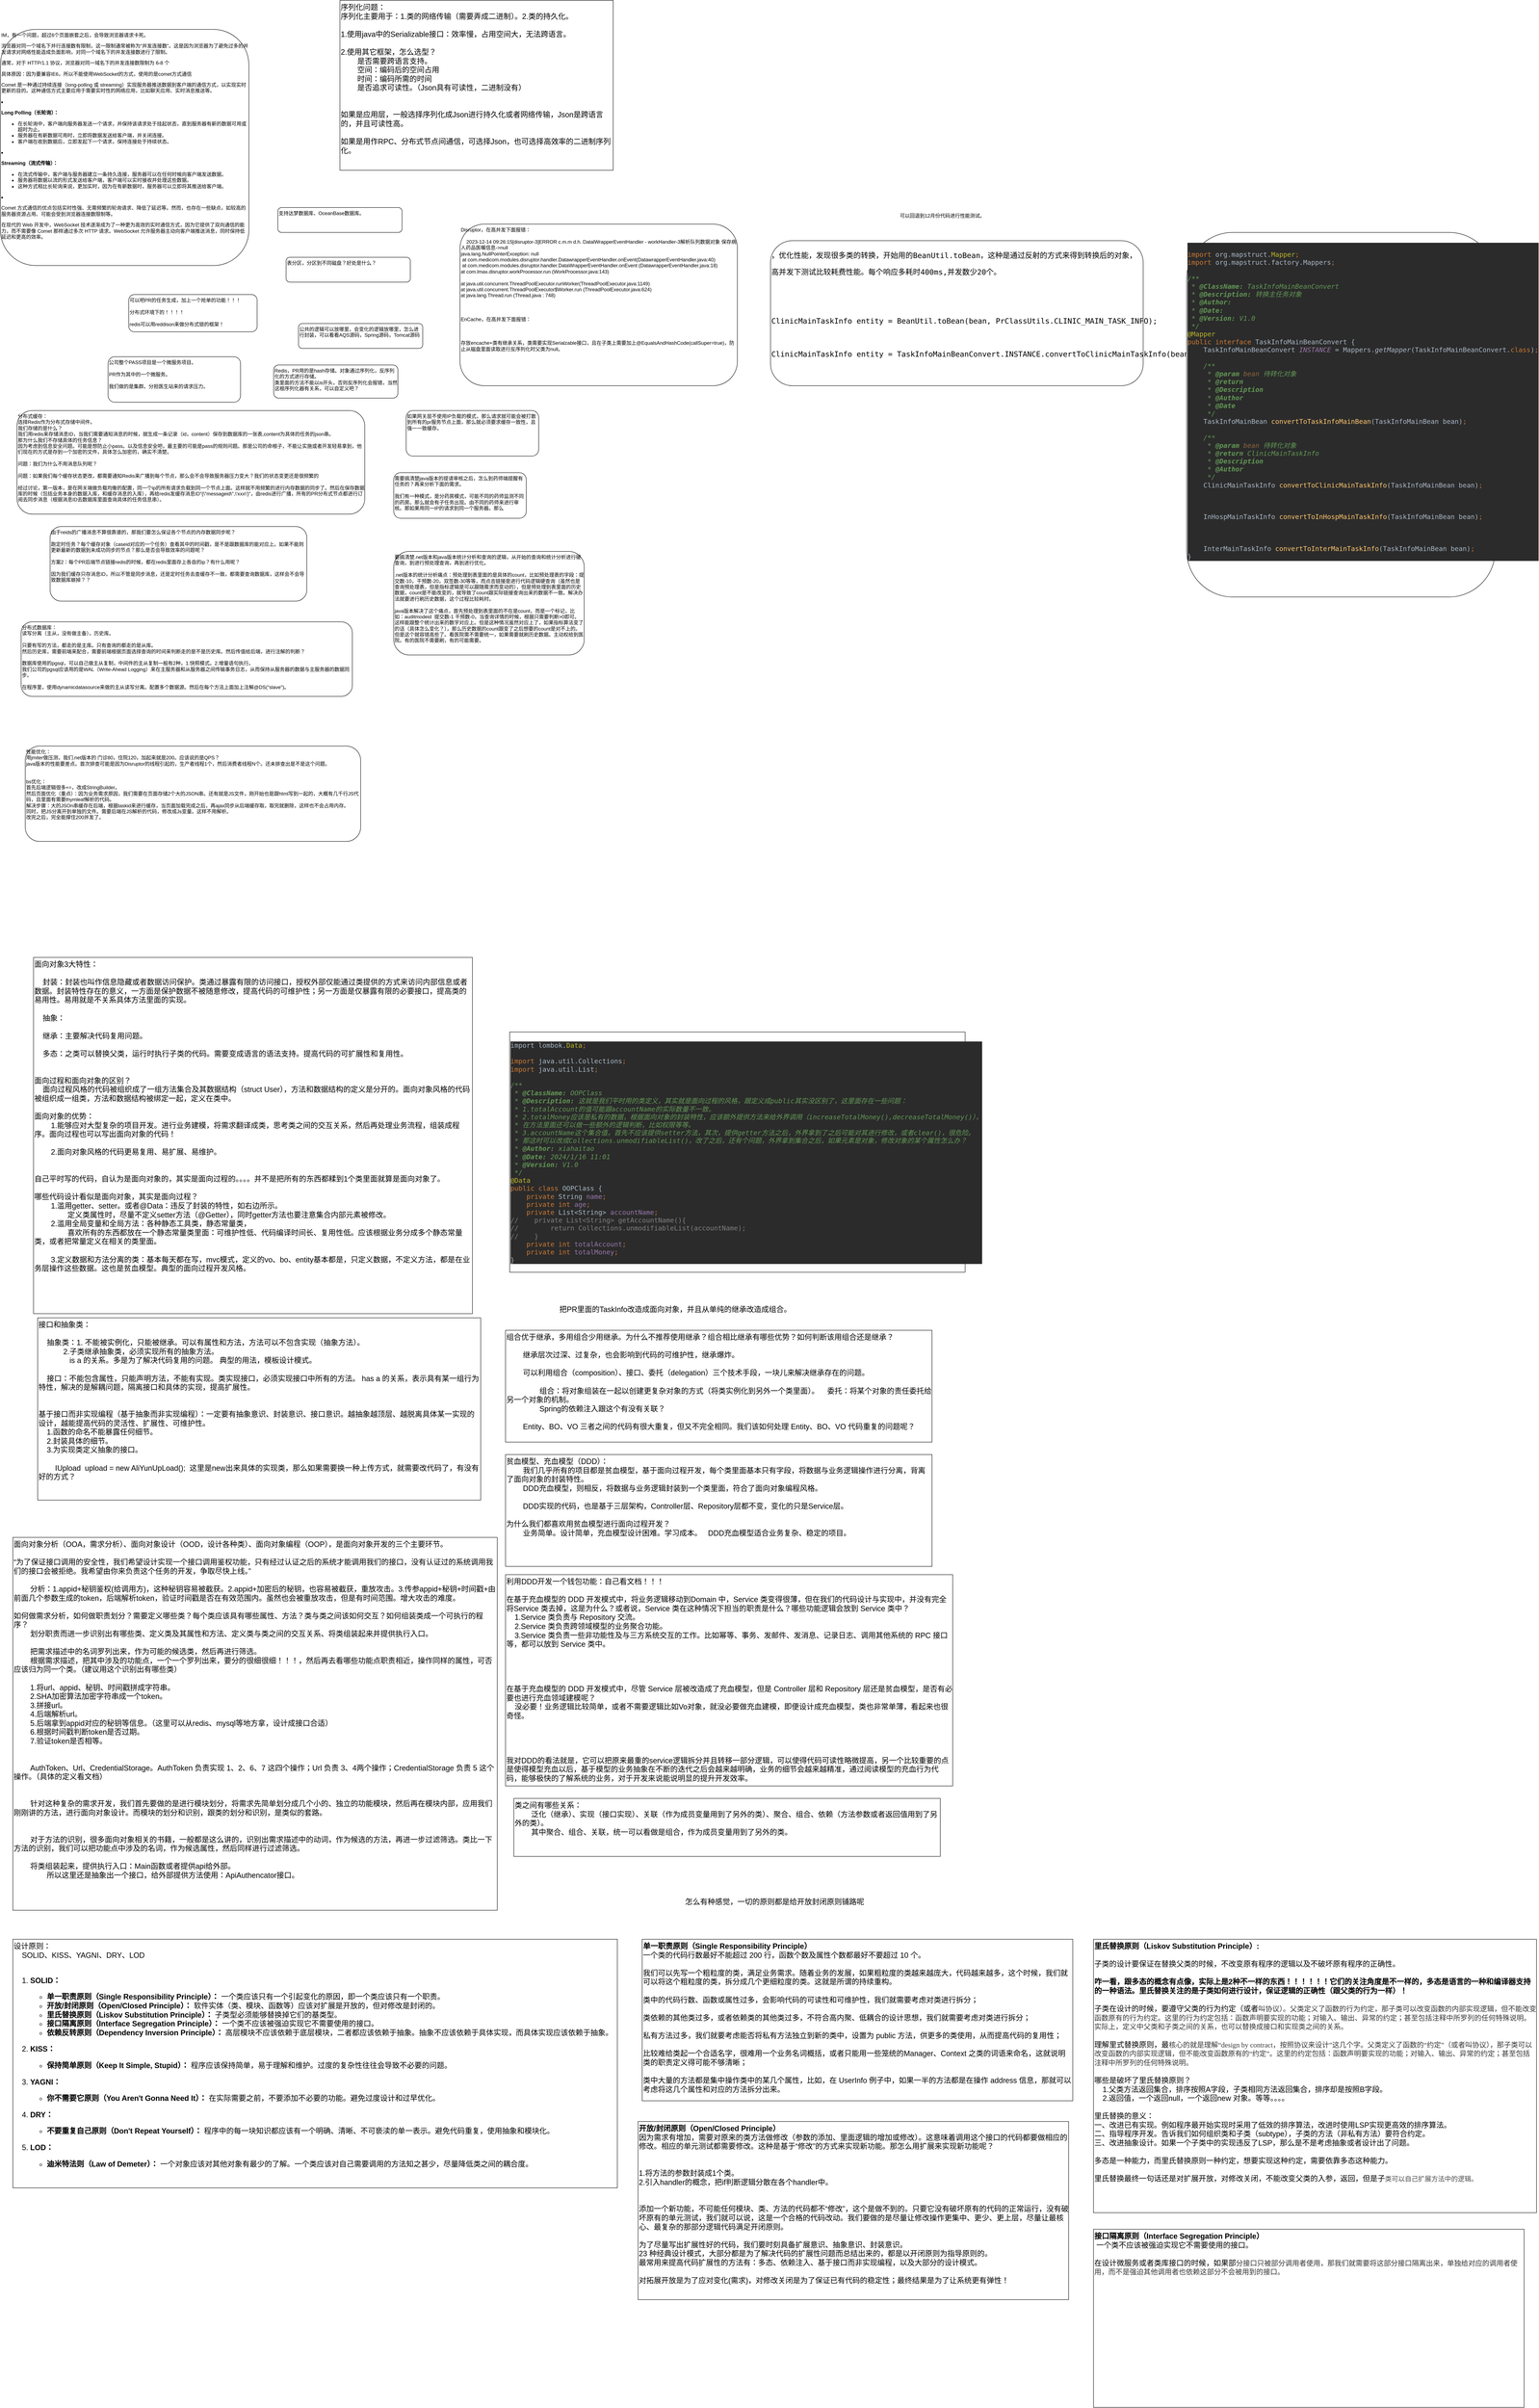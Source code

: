 <mxfile version="22.1.18" type="github">
  <diagram name="第 1 页" id="1XJYP80JxbJxhC29MnGr">
    <mxGraphModel dx="1494" dy="1758" grid="1" gridSize="10" guides="1" tooltips="1" connect="1" arrows="1" fold="1" page="1" pageScale="1" pageWidth="827" pageHeight="1169" math="0" shadow="0">
      <root>
        <mxCell id="0" />
        <mxCell id="1" parent="0" />
        <mxCell id="axaWvUbI3fm5PjR0QgIP-2" value="分布式缓存：&lt;br&gt;选择Redis作为分布式存储中间件。&lt;br&gt;我们存储的是什么？&lt;br&gt;我们用redis来存储消息ID，当我们需要通知消息的时候，就生成一条记录（id，content）保存到数据库的一张表,content为具体的任务的json串。&lt;br&gt;那为什么我们不存储具体的任务信息？&lt;br&gt;因为考虑到信息安全问题。可能是想防止小pass。以及信息安全吧，最主要的可能是pass的规则问题。那是公司的命根子，不能让实施或者开发轻易拿到，他们现在的方式是存到一个加密的文件，具体怎么加密的，确实不清楚。&lt;br&gt;&lt;br&gt;问题：我们为什么不用消息队列呢？&lt;br&gt;&lt;br&gt;问题：如果我们每个缓存状态更改，都需要通知Redis来广播到每个节点，那么会不会导致服务器压力变大？我们的状态变更还是很频繁的&lt;br&gt;&lt;br&gt;经过讨论，第一版本，是在网关端做负载均衡的配置，同一个ip的所有请求负载到同一个节点上面。这样就不用频繁的进行内存数据的同步了。然后在保存数据库的时候（包括业务本身的数据入库，和缓存消息的入库），再给redis发缓存消息ID&quot;{\&quot;messageid\&quot;,\&#39;xxx\&#39;}&quot;，由redis进行广播，所有的PR分布式节点都进行订阅去同步消息（根据消息ID去数据库里面查询具体的任务信息串）。" style="rounded=1;whiteSpace=wrap;html=1;verticalAlign=top;align=left;" parent="1" vertex="1">
          <mxGeometry x="70" y="100" width="840" height="250" as="geometry" />
        </mxCell>
        <mxCell id="axaWvUbI3fm5PjR0QgIP-3" value="分布式数据库：&lt;br&gt;读写分离（主从，没有做主备），历史库。&lt;br&gt;&lt;br&gt;只要有写的方法，都走的是主库。只有查询的都走的是从库。&lt;br&gt;然后历史库，需要前端来配合，需要前端根据页面选择查询的时间来判断走的是不是历史库。然后传值给后端，进行注解的判断？&lt;br&gt;&lt;br&gt;数据库使用的pgsql，可以自己做主从复制，中间件的主从复制一般有2种，1.快照模式。2.增量语句执行。&lt;br&gt;我们公司的pgsql应该用的是WAL（Write-Ahead Logging）来在主服务器和从服务器之间传输事务日志，从而保持从服务器的数据与主服务器的数据同步。&lt;br&gt;&lt;br&gt;在程序里，使用dynamicdatasource来做的主从读写分离。配置多个数据源。然后在每个方法上面加上注解@DS(&quot;slave&quot;)。" style="rounded=1;whiteSpace=wrap;html=1;verticalAlign=top;align=left;" parent="1" vertex="1">
          <mxGeometry x="80" y="610" width="800" height="180" as="geometry" />
        </mxCell>
        <mxCell id="lYMavn7DF4E9moOjVgNg-1" value="如果网关层不使用IP负载的模式，那么请求就可能会被打散到所有的pr服务节点上面，那么就必须要求缓存一致性，且强一一致缓存。" style="rounded=1;whiteSpace=wrap;html=1;verticalAlign=top;align=left;" parent="1" vertex="1">
          <mxGeometry x="1010" y="100" width="320" height="110" as="geometry" />
        </mxCell>
        <mxCell id="lYMavn7DF4E9moOjVgNg-2" value="需要搞清楚java版本的提请审核之后，怎么到药师端提醒有任务的？再来分析下面的需求。&lt;br&gt;&lt;br&gt;我们有一种模式，是分药房模式，可能不同的药师监测不同的药房。那么就会有子任务出现。由不同的药师来进行审核。那如果用同一IP的请求到同一个服务器。那么" style="rounded=1;whiteSpace=wrap;html=1;verticalAlign=top;align=left;" parent="1" vertex="1">
          <mxGeometry x="980" y="250" width="320" height="110" as="geometry" />
        </mxCell>
        <mxCell id="lYMavn7DF4E9moOjVgNg-3" value="公司整个PASS项目是一个微服务项目。&lt;br&gt;&lt;br&gt;PR作为其中的一个微服务。&lt;br&gt;&lt;br&gt;我们做的是集群。分担医生站来的请求压力。" style="rounded=1;whiteSpace=wrap;html=1;verticalAlign=top;align=left;" parent="1" vertex="1">
          <mxGeometry x="290" y="-30" width="320" height="110" as="geometry" />
        </mxCell>
        <mxCell id="lYMavn7DF4E9moOjVgNg-4" value="由于reids的广播消息不算很靠谱的，那我们要怎么保证各个节点的内存数据同步呢？&lt;br&gt;&lt;br&gt;跑定时任务？每个缓存对象（caseid对应的一个任务）查看其中的时间戳，是不是跟数据库的能对应上。如果不能则更新最新的数据到未成功同步的节点？那么是否会导致效率的问题呢？&lt;br&gt;&lt;br&gt;方案2：每个PR后端节点链接redis的时候，都在redis里面存上各自的ip？有什么用呢？&lt;br&gt;&lt;br&gt;因为我们缓存只存消息ID，所以不管是同步消息，还是定时任务去查缓存不一致，都需要查询数据库，这样会不会导致数据库崩掉？？" style="rounded=1;whiteSpace=wrap;html=1;verticalAlign=top;align=left;" parent="1" vertex="1">
          <mxGeometry x="150" y="380" width="620" height="180" as="geometry" />
        </mxCell>
        <mxCell id="azIFYM6eBztKxtA_MHt6-1" value="性能优化：&lt;br&gt;用jmiter做压测，我们.net版本的 门诊80，住院120，加起来就是200。应该说的是QPS？&lt;br&gt;java版本的性能要差点。首次排查可能是因为Disruptor的线程引起的，生产者线程1个，然后消费者线程N个。还未排查出是不是这个问题。&lt;br&gt;&lt;br&gt;&lt;br&gt;bs优化：&lt;br&gt;首先后端逻辑很多+=，改成StringBuilder。&lt;br&gt;然后页面优化（重点）：因为业务需求原因，我们需要在页面存储2个大的JSON串。还有就是JS文件，刚开始也是跟html写到一起的，大概有几千行JS代码，且里面有需要thymleaf解析的代码。&lt;br&gt;解决步骤：大的JSOn串缓存在后端，根据taskid来进行缓存，当页面加载完成之后，再ajax同步从后端缓存取，取完就删除，这样也不会占用内存。&lt;br&gt;同时，把JS分离开到单独的文件。需要后端在JS解析的代码，修改成Js变量。这样不用解析。&lt;br&gt;改完之后，完全能撑住200并发了。" style="rounded=1;whiteSpace=wrap;html=1;verticalAlign=top;align=left;" parent="1" vertex="1">
          <mxGeometry x="90" y="910" width="810" height="230" as="geometry" />
        </mxCell>
        <mxCell id="OiV16W11Bcy6xy-m6XNg-1" value="要搞清楚.net版本和java版本统计分析和查询的逻辑，从开始的查询和统计分析进行硬查询，到进行预处理查询，再到进行优化。&lt;br&gt;&lt;br&gt;.net版本的统计分析痛点：预处理到表里面的是具体的count，比如预处理表的字段：提交数-10，干预数-20，双签数-30等等，而点击链接是进行代码逻辑硬查询（虽然也是查询预处理表，但是指标逻辑是可以跟随需求而变动的），但是预处理到表里面的历史数据，count是不能改变的，就导致了count跟实际链接查询出来的数据不一致。解决办法就要进行刷历史数据，这个过程比较耗时。&lt;br&gt;&lt;br&gt;java版本解决了这个痛点，首先预处理到表里面的不在是count，而是一个标记，比如：auditmodeid&amp;nbsp; 提交数-1 干预数-0，当查询详情的时候，根据只需要判断&amp;gt;0即可。这样能跟整个统计出来的数字对应上。但是这种情况虽然对应上了，如果指标算法变了的话（具体怎么变化？），那么历史数据的count跟变了之后想要的count是对不上的。但是这个就容错高些了。看医院需不需要统一，如果需要就刷历史数据。主动权给到医院。有的医院不需要刷，有的可能需要。" style="rounded=1;whiteSpace=wrap;html=1;verticalAlign=top;align=left;" parent="1" vertex="1">
          <mxGeometry x="980" y="440" width="460" height="250" as="geometry" />
        </mxCell>
        <mxCell id="0i6LU9kepRgSpGDFbb0o-1" value="公共的逻辑可以放哪里，会变化的逻辑放哪里，怎么进行封装，可以看看AQS源码，Spring源码，Tomcat源码" style="rounded=1;whiteSpace=wrap;html=1;verticalAlign=top;align=left;" parent="1" vertex="1">
          <mxGeometry x="750" y="-110" width="300" height="60" as="geometry" />
        </mxCell>
        <mxCell id="M4xeJUEj8VqUzHAWt1Ij-1" value="Redis，PR用的是hash存储。对象通过序列化，反序列化的方式进行存储。&lt;br&gt;类里面的方法不能以is开头，否则反序列化会报错，当然这根序列化器有关系，可以自定义吧？" style="rounded=1;whiteSpace=wrap;html=1;verticalAlign=top;align=left;" parent="1" vertex="1">
          <mxGeometry x="690" y="-10" width="300" height="80" as="geometry" />
        </mxCell>
        <mxCell id="pnb352GZgsO-i2-xDFfo-1" value="可以吧PR的任务生成，加上一个抢单的功能！！！&lt;br&gt;&lt;br&gt;分布式环境下的！！！！&lt;br&gt;&lt;br&gt;redis可以用reddison来做分布式锁的框架！" style="rounded=1;whiteSpace=wrap;html=1;verticalAlign=top;align=left;" parent="1" vertex="1">
          <mxGeometry x="340" y="-180" width="310" height="90" as="geometry" />
        </mxCell>
        <mxCell id="GLIDyd0n-ON3j2NHpdD_-1" value="Disruptor，在高并发下面报错：&lt;br&gt;&lt;br&gt;&lt;span style=&quot;&quot;&gt;&lt;span style=&quot;&quot;&gt;&amp;nbsp;&amp;nbsp;&amp;nbsp;&amp;nbsp;&lt;/span&gt;&lt;/span&gt;2023-12-14 09:26:15[disruptor-3]ERROR c.m.m d.h. DatalWrapperEventHandler - workHandler-3解析队列数据对象 保存病人药品医嘱信息-&amp;gt;null&lt;br&gt;java.lang.NullPointerException: null&lt;br&gt;&amp;nbsp;at com.medicom.modules.disruptor.handler.DatawrapperEventHandler.onEvent(DatawrapperEventHandler.java:40)&lt;br&gt;&amp;nbsp;at com.medicom.modules.disruptor.handler.DataWrapperEventHandler.onEvent (DatawrapperEventHandler.java:18)&lt;br&gt;at com.lmax.disruptor.workProcessor.run (WorkProcessor.java:143)&lt;br&gt;&lt;br&gt;at java.util.concurrent.ThreadPoolExecutor.runWorker(ThreadPoolExecutor.java:1149)&lt;br&gt;at java.util.concurrent.ThreadPoolExecutor$Worker.run (ThreadPoolExecutor.java:624)&lt;br&gt;at java.lang.Thread.run (Thread.java : 748)&lt;br&gt;&lt;br&gt;&lt;br&gt;&lt;br&gt;EnCache，在高并发下面报错：&lt;br&gt;&lt;br&gt;&lt;br&gt;&lt;br&gt;存放encache+类有继承关系，类需要实现Serialzable接口，且在子类上需要加上@EqualsAndHashCode(callSuper=true)，防止从磁盘里面读取进行反序列化时父类为null。&amp;nbsp;" style="rounded=1;whiteSpace=wrap;html=1;verticalAlign=top;align=left;" parent="1" vertex="1">
          <mxGeometry x="1140" y="-350" width="670" height="390" as="geometry" />
        </mxCell>
        <mxCell id="GLIDyd0n-ON3j2NHpdD_-2" value="表分区，分区到不同磁盘？好处是什么？" style="rounded=1;whiteSpace=wrap;html=1;verticalAlign=top;align=left;" parent="1" vertex="1">
          <mxGeometry x="720" y="-270" width="300" height="60" as="geometry" />
        </mxCell>
        <mxCell id="52weYLeMf9iYNcdraF4N-1" value="&lt;pre style=&quot;font-size: 18px;&quot;&gt;&lt;font style=&quot;font-size: 18px;&quot;&gt;，优化性能，发现很多类的转换，开始用的&lt;/font&gt;BeanUtil.toBean，这种是通过反射的方式来得到转换后的对象，&lt;/pre&gt;&lt;pre style=&quot;font-size: 18px;&quot;&gt;高并发下测试比较耗费性能。每个响应多耗时400ms,并发数少20个。&lt;/pre&gt;&lt;pre style=&quot;font-size: 18px;&quot;&gt;&lt;br&gt;&lt;/pre&gt;&lt;pre style=&quot;font-size: 18px;&quot;&gt;&lt;br&gt;&lt;/pre&gt;&lt;pre style=&quot;font-size: 18px;&quot;&gt;&lt;font style=&quot;font-size: 18px;&quot;&gt;ClinicMainTaskInfo entity = BeanUtil.toBean(bean, PrClassUtils.CLINIC_MAIN_TASK_INFO);&lt;/font&gt;&lt;/pre&gt;&lt;pre style=&quot;font-size: 18px;&quot;&gt;&lt;font style=&quot;font-size: 18px;&quot;&gt;&lt;br&gt;&lt;/font&gt;&lt;/pre&gt;&lt;pre style=&quot;font-size: 18px;&quot;&gt;&lt;pre style=&quot;&quot;&gt;&lt;font style=&quot;font-size: 18px;&quot;&gt;ClinicMainTaskInfo entity = TaskInfoMainBeanConvert.INSTANCE.convertToClinicMainTaskInfo(bean);&lt;/font&gt;&lt;/pre&gt;&lt;/pre&gt;" style="rounded=1;whiteSpace=wrap;html=1;verticalAlign=top;align=left;" parent="1" vertex="1">
          <mxGeometry x="1890" y="-310" width="900" height="350" as="geometry" />
        </mxCell>
        <mxCell id="52weYLeMf9iYNcdraF4N-2" value="&lt;pre style=&quot;font-size: 18px;&quot;&gt;&lt;pre style=&quot;background-color:#2b2b2b;color:#a9b7c6;font-family:&#39;JetBrains Mono&#39;,monospace;font-size:12.0pt;&quot;&gt;&lt;span style=&quot;color:#cc7832;&quot;&gt;&lt;br&gt;&lt;/span&gt;&lt;span style=&quot;color:#cc7832;&quot;&gt;import &lt;/span&gt;org.mapstruct.&lt;span style=&quot;color:#bbb529;&quot;&gt;Mapper&lt;/span&gt;&lt;span style=&quot;color:#cc7832;&quot;&gt;;&lt;br&gt;&lt;/span&gt;&lt;span style=&quot;color:#cc7832;&quot;&gt;import &lt;/span&gt;org.mapstruct.factory.Mappers&lt;span style=&quot;color:#cc7832;&quot;&gt;;&lt;br&gt;&lt;/span&gt;&lt;span style=&quot;color:#cc7832;&quot;&gt;&lt;br&gt;&lt;/span&gt;&lt;span style=&quot;color:#629755;font-style:italic;&quot;&gt;/**&lt;br&gt;&lt;/span&gt;&lt;span style=&quot;color:#629755;font-style:italic;&quot;&gt; * &lt;/span&gt;&lt;span style=&quot;color:#629755;font-weight:bold;font-style:italic;&quot;&gt;@ClassName: &lt;/span&gt;&lt;span style=&quot;color:#629755;font-style:italic;&quot;&gt;TaskInfoMainBeanConvert&lt;br&gt;&lt;/span&gt;&lt;span style=&quot;color:#629755;font-style:italic;&quot;&gt; * &lt;/span&gt;&lt;span style=&quot;color:#629755;font-weight:bold;font-style:italic;&quot;&gt;@Description: &lt;/span&gt;&lt;span style=&quot;color:#629755;font-style:italic;font-family:&#39;宋体&#39;,monospace;&quot;&gt;转换主任务对象&lt;br&gt;&lt;/span&gt;&lt;span style=&quot;color:#629755;font-style:italic;font-family:&#39;宋体&#39;,monospace;&quot;&gt; &lt;/span&gt;&lt;span style=&quot;color:#629755;font-style:italic;&quot;&gt;* &lt;/span&gt;&lt;span style=&quot;color:#629755;font-weight:bold;font-style:italic;&quot;&gt;@Author: &lt;/span&gt;&lt;span style=&quot;color:#629755;font-style:italic;&quot;&gt;&lt;br&gt;&lt;/span&gt;&lt;span style=&quot;color:#629755;font-style:italic;&quot;&gt; * &lt;/span&gt;&lt;span style=&quot;color:#629755;font-weight:bold;font-style:italic;&quot;&gt;@Date: &lt;/span&gt;&lt;span style=&quot;color:#629755;font-style:italic;&quot;&gt;&lt;br&gt;&lt;/span&gt;&lt;span style=&quot;color:#629755;font-style:italic;&quot;&gt; * &lt;/span&gt;&lt;span style=&quot;color:#629755;font-weight:bold;font-style:italic;&quot;&gt;@Version: &lt;/span&gt;&lt;span style=&quot;color:#629755;font-style:italic;&quot;&gt;V1.0&lt;br&gt;&lt;/span&gt;&lt;span style=&quot;color:#629755;font-style:italic;&quot;&gt; */&lt;br&gt;&lt;/span&gt;&lt;span style=&quot;color:#bbb529;&quot;&gt;@Mapper&lt;br&gt;&lt;/span&gt;&lt;span style=&quot;color:#cc7832;&quot;&gt;public interface &lt;/span&gt;TaskInfoMainBeanConvert {&lt;br&gt;    TaskInfoMainBeanConvert &lt;span style=&quot;color:#9876aa;font-style:italic;&quot;&gt;INSTANCE &lt;/span&gt;= Mappers.&lt;span style=&quot;font-style:italic;&quot;&gt;getMapper&lt;/span&gt;(TaskInfoMainBeanConvert.&lt;span style=&quot;color:#cc7832;&quot;&gt;class&lt;/span&gt;)&lt;span style=&quot;color:#cc7832;&quot;&gt;;&lt;br&gt;&lt;/span&gt;&lt;span style=&quot;color:#cc7832;&quot;&gt;&lt;br&gt;&lt;/span&gt;&lt;span style=&quot;color:#cc7832;&quot;&gt;    &lt;/span&gt;&lt;span style=&quot;color:#629755;font-style:italic;&quot;&gt;/**&lt;br&gt;&lt;/span&gt;&lt;span style=&quot;color:#629755;font-style:italic;&quot;&gt;     * &lt;/span&gt;&lt;span style=&quot;color:#629755;font-weight:bold;font-style:italic;&quot;&gt;@param &lt;/span&gt;&lt;span style=&quot;color:#8a653b;font-style:italic;&quot;&gt;bean &lt;/span&gt;&lt;span style=&quot;color:#629755;font-style:italic;font-family:&#39;宋体&#39;,monospace;&quot;&gt;待转化对象&lt;br&gt;&lt;/span&gt;&lt;span style=&quot;color:#629755;font-style:italic;font-family:&#39;宋体&#39;,monospace;&quot;&gt;     &lt;/span&gt;&lt;span style=&quot;color:#629755;font-style:italic;&quot;&gt;* &lt;/span&gt;&lt;span style=&quot;color:#629755;font-weight:bold;font-style:italic;&quot;&gt;@return &lt;/span&gt;&lt;span style=&quot;color:#629755;font-style:italic;&quot;&gt;&lt;br&gt;&lt;/span&gt;&lt;span style=&quot;color:#629755;font-style:italic;&quot;&gt;     * &lt;/span&gt;&lt;span style=&quot;color:#629755;font-weight:bold;font-style:italic;&quot;&gt;@Description &lt;/span&gt;&lt;span style=&quot;color:#629755;font-style:italic;font-family:&#39;宋体&#39;,monospace;&quot;&gt;&lt;br&gt;&lt;/span&gt;&lt;span style=&quot;color:#629755;font-style:italic;font-family:&#39;宋体&#39;,monospace;&quot;&gt;     &lt;/span&gt;&lt;span style=&quot;color:#629755;font-style:italic;&quot;&gt;* &lt;/span&gt;&lt;span style=&quot;color:#629755;font-weight:bold;font-style:italic;&quot;&gt;@Author &lt;/span&gt;&lt;span style=&quot;color:#629755;font-style:italic;&quot;&gt;&lt;br&gt;&lt;/span&gt;&lt;span style=&quot;color:#629755;font-style:italic;&quot;&gt;     * &lt;/span&gt;&lt;span style=&quot;color:#629755;font-weight:bold;font-style:italic;&quot;&gt;@Date &lt;/span&gt;&lt;span style=&quot;color:#629755;font-style:italic;&quot;&gt;&lt;br&gt;&lt;/span&gt;&lt;span style=&quot;color:#629755;font-style:italic;&quot;&gt;     */&lt;br&gt;&lt;/span&gt;&lt;span style=&quot;color:#629755;font-style:italic;&quot;&gt;    &lt;/span&gt;TaskInfoMainBean &lt;span style=&quot;color:#ffc66d;&quot;&gt;convertToTaskInfoMainBean&lt;/span&gt;(TaskInfoMainBean bean)&lt;span style=&quot;color:#cc7832;&quot;&gt;;&lt;br&gt;&lt;/span&gt;&lt;span style=&quot;color:#cc7832;&quot;&gt;&lt;br&gt;&lt;/span&gt;&lt;span style=&quot;color:#cc7832;&quot;&gt;    &lt;/span&gt;&lt;span style=&quot;color:#629755;font-style:italic;&quot;&gt;/**&lt;br&gt;&lt;/span&gt;&lt;span style=&quot;color:#629755;font-style:italic;&quot;&gt;     * &lt;/span&gt;&lt;span style=&quot;color:#629755;font-weight:bold;font-style:italic;&quot;&gt;@param &lt;/span&gt;&lt;span style=&quot;color:#8a653b;font-style:italic;&quot;&gt;bean &lt;/span&gt;&lt;span style=&quot;color:#629755;font-style:italic;font-family:&#39;宋体&#39;,monospace;&quot;&gt;待转化对象&lt;br&gt;&lt;/span&gt;&lt;span style=&quot;color:#629755;font-style:italic;font-family:&#39;宋体&#39;,monospace;&quot;&gt;     &lt;/span&gt;&lt;span style=&quot;color:#629755;font-style:italic;&quot;&gt;* &lt;/span&gt;&lt;span style=&quot;color:#629755;font-weight:bold;font-style:italic;&quot;&gt;@return &lt;/span&gt;&lt;span style=&quot;color:#629755;font-style:italic;&quot;&gt;ClinicMainTaskInfo&lt;br&gt;&lt;/span&gt;&lt;span style=&quot;color:#629755;font-style:italic;&quot;&gt;     * &lt;/span&gt;&lt;span style=&quot;color:#629755;font-weight:bold;font-style:italic;&quot;&gt;@Description &lt;/span&gt;&lt;span style=&quot;color:#629755;font-style:italic;font-family:&#39;宋体&#39;,monospace;&quot;&gt;&lt;br&gt;&lt;/span&gt;&lt;span style=&quot;color:#629755;font-style:italic;font-family:&#39;宋体&#39;,monospace;&quot;&gt;     &lt;/span&gt;&lt;span style=&quot;color:#629755;font-style:italic;&quot;&gt;* &lt;/span&gt;&lt;span style=&quot;color:#629755;font-weight:bold;font-style:italic;&quot;&gt;@Author&lt;/span&gt;&lt;span style=&quot;color:#629755;font-style:italic;&quot;&gt;&lt;br&gt;&lt;/span&gt;&lt;span style=&quot;color:#629755;font-style:italic;&quot;&gt;     */&lt;br&gt;&lt;/span&gt;&lt;span style=&quot;color:#629755;font-style:italic;&quot;&gt;    &lt;/span&gt;ClinicMainTaskInfo &lt;span style=&quot;color:#ffc66d;&quot;&gt;convertToClinicMainTaskInfo&lt;/span&gt;(TaskInfoMainBean bean)&lt;span style=&quot;color:#cc7832;&quot;&gt;;&lt;br&gt;&lt;/span&gt;&lt;span style=&quot;color:#cc7832;&quot;&gt;&lt;br&gt;&lt;/span&gt;&lt;span style=&quot;color:#cc7832;&quot;&gt;  &lt;/span&gt;&lt;span style=&quot;color:#629755;font-style:italic;&quot;&gt;&lt;br&gt;&lt;/span&gt;&lt;span style=&quot;color:#629755;font-style:italic;&quot;&gt;    &lt;br&gt;&lt;/span&gt;&lt;span style=&quot;color:#629755;font-style:italic;&quot;&gt;    &lt;/span&gt;InHospMainTaskInfo &lt;span style=&quot;color:#ffc66d;&quot;&gt;convertToInHospMainTaskInfo&lt;/span&gt;(TaskInfoMainBean bean)&lt;span style=&quot;color:#cc7832;&quot;&gt;;&lt;br&gt;&lt;/span&gt;&lt;span style=&quot;color:#cc7832;&quot;&gt;&lt;br&gt;&lt;/span&gt;&lt;span style=&quot;color:#cc7832;&quot;&gt; &lt;/span&gt;&lt;span style=&quot;color:#629755;font-style:italic;&quot;&gt;&lt;br&gt;&lt;/span&gt;&lt;span style=&quot;color:#629755;font-style:italic;&quot;&gt;&lt;br&gt;&lt;/span&gt;&lt;span style=&quot;color:#629755;font-style:italic;&quot;&gt;    &lt;/span&gt;InterMainTaskInfo &lt;span style=&quot;color:#ffc66d;&quot;&gt;convertToInterMainTaskInfo&lt;/span&gt;(TaskInfoMainBean bean)&lt;span style=&quot;color:#cc7832;&quot;&gt;;&lt;br&gt;&lt;/span&gt;}&lt;br&gt;&lt;/pre&gt;&lt;/pre&gt;" style="rounded=1;whiteSpace=wrap;html=1;verticalAlign=top;align=left;" parent="1" vertex="1">
          <mxGeometry x="2895" y="-330" width="745" height="880" as="geometry" />
        </mxCell>
        <mxCell id="CAA8TabalaVCixUhrOd4-1" value="可以回退到12月份代码进行性能测试。" style="text;html=1;strokeColor=none;fillColor=none;align=center;verticalAlign=middle;whiteSpace=wrap;rounded=0;" parent="1" vertex="1">
          <mxGeometry x="2160" y="-410" width="290" height="80" as="geometry" />
        </mxCell>
        <mxCell id="4FLja5BOqqyU_yTpesLY-1" value="IM，有一个问题，超过6个页面嵌套之后，会导致浏览器请求卡死。&lt;br&gt;&lt;p&gt;浏览器对同一个域名下并行连接数有限制，这一限制通常被称为&quot;并发连接数&quot;。这是因为浏览器为了避免过多的并发请求对网络性能造成负面影响，对同一个域名下的并发连接数进行了限制。&lt;/p&gt;&lt;p&gt;通常，对于 HTTP/1.1 协议，浏览器对同一域名下的并发连接数限制为 6-8 个&lt;/p&gt;&lt;p&gt;具体原因：因为要兼容IE6，所以不能使用WebSocket的方式，使用的是comet方式通信&lt;/p&gt;&lt;p&gt;Comet 是一种通过持续连接（long-polling 或 streaming）实现服务器推送数据到客户端的通信方式，以实现实时更新的目的。这种通信方式主要应用于需要实时性的网络应用，比如聊天应用、实时消息推送等。&lt;br&gt;&lt;/p&gt;&lt;li&gt;&lt;p&gt;&lt;strong&gt;Long Polling（长轮询）：&lt;/strong&gt;&lt;/p&gt;&lt;/li&gt;&lt;ul&gt;&lt;li&gt;在长轮询中，客户端向服务器发送一个请求，并保持该请求处于挂起状态，直到服务器有新的数据可用或超时为止。&lt;/li&gt;&lt;li&gt;服务器在有新数据可用时，立即将数据发送给客户端，并关闭连接。&lt;/li&gt;&lt;li&gt;客户端在收到数据后，立即发起下一个请求，保持连接处于持续状态。&lt;/li&gt;&lt;/ul&gt;&lt;div&gt;&lt;li&gt;&lt;p&gt;&lt;strong&gt;Streaming（流式传输）：&lt;/strong&gt;&lt;/p&gt;&lt;/li&gt;&lt;ul&gt;&lt;li&gt;在流式传输中，客户端与服务器建立一条持久连接，服务器可以在任何时候向客户端发送数据。&lt;/li&gt;&lt;li&gt;服务器将数据以流的形式发送给客户端，客户端可以实时接收并处理这些数据。&lt;/li&gt;&lt;li&gt;这种方式相比长轮询来说，更加实时，因为在有新数据时，服务器可以立即将其推送给客户端。&lt;/li&gt;&lt;/ul&gt;&lt;li&gt;&lt;p&gt;Comet 方式通信的优点包括实时性强、无需频繁的轮询请求、降低了延迟等。然而，也存在一些缺点，如较高的服务器资源占用、可能会受到浏览器连接数限制等。&lt;/p&gt;&lt;p&gt;在现代的 Web 开发中，WebSocket 技术逐渐成为了一种更为高效的实时通信方式，因为它提供了双向通信的能力，而不需要像 Comet 那样通过多次 HTTP 请求。WebSocket 允许服务器主动向客户端推送消息，同时保持低延迟和更高的效率。&lt;/p&gt;&lt;/li&gt;&lt;/div&gt;" style="rounded=1;whiteSpace=wrap;html=1;verticalAlign=top;align=left;" parent="1" vertex="1">
          <mxGeometry x="30" y="-820" width="600" height="570" as="geometry" />
        </mxCell>
        <mxCell id="K7jlHJTKLegIbDve6_yx-1" value="序列化问题：&lt;br&gt;序列化主要用于：1.类的网络传输（需要弄成二进制）。2.类的持久化。&lt;br&gt;&lt;br&gt;1.使用java中的Serializable接口：效率慢，占用空间大，无法跨语言。&lt;br&gt;&lt;br&gt;2.使用其它框架，怎么选型？&lt;br&gt;&amp;nbsp;&lt;span style=&quot;white-space: pre;&quot;&gt;&#x9;&lt;/span&gt;是否需要跨语言支持。&lt;br&gt;&lt;span style=&quot;white-space: pre;&quot;&gt;&#x9;&lt;/span&gt;空间：编码后的空间占用&lt;br&gt;&lt;span style=&quot;white-space: pre;&quot;&gt;&#x9;&lt;/span&gt;时间：编码所需的时间&lt;br&gt;&lt;span style=&quot;white-space: pre;&quot;&gt;&#x9;&lt;/span&gt;是否追求可读性。（Json具有可读性，二进制没有）&lt;br&gt;&lt;br&gt;&lt;br&gt;如果是应用层，一般选择序列化成Json进行持久化或者网络传输，Json是跨语言的，并且可读性高。&lt;br&gt;&lt;br&gt;如果是用作RPC、分布式节点间通信，可选择Json，也可选择高效率的二进制序列化。" style="rounded=0;whiteSpace=wrap;html=1;fontSize=18;align=left;verticalAlign=top;" parent="1" vertex="1">
          <mxGeometry x="850" y="-890" width="660" height="410" as="geometry" />
        </mxCell>
        <mxCell id="FtiWQNE3cC4o1lRVwpFo-1" value="面向对象3大特性：&lt;br&gt;&lt;br&gt;&lt;span style=&quot;&quot;&gt;&lt;span style=&quot;&quot;&gt;&amp;nbsp;&amp;nbsp;&amp;nbsp;&amp;nbsp;&lt;/span&gt;&lt;/span&gt;封装：封装也叫作信息隐藏或者数据访问保护。类通过暴露有限的访问接口，授权外部仅能通过类&lt;span style=&quot;background-color: initial;&quot;&gt;提供的方式来访问内部信息或者数据。&lt;/span&gt;封装特性存在的意义，一方面是保护数据不被随意修改，提高代码的可维护性；另一方面是仅暴露有限的必要接口，提高类的易用性。易用就是不关系具体方法里面的实现。&lt;br&gt;&lt;br&gt;&amp;nbsp; &amp;nbsp; 抽象：&lt;br&gt;&lt;br&gt;&lt;span style=&quot;&quot;&gt;&lt;span style=&quot;&quot;&gt;&amp;nbsp;&amp;nbsp;&amp;nbsp;&amp;nbsp;&lt;/span&gt;&lt;/span&gt;继承：主要解决代码复用问题。&lt;br&gt;&lt;br&gt;&lt;span style=&quot;&quot;&gt;&lt;span style=&quot;&quot;&gt;&amp;nbsp;&amp;nbsp;&amp;nbsp;&amp;nbsp;&lt;/span&gt;&lt;/span&gt;多态：之类可以替换父类，运行时执行子类的代码。需要变成语言的语法支持。提高代码的可扩展性和复用性。&lt;br&gt;&lt;br&gt;&lt;br&gt;面向过程和面向对象的区别？&lt;br&gt;&lt;span style=&quot;&quot;&gt;&lt;span style=&quot;white-space: pre;&quot;&gt;&amp;nbsp;&amp;nbsp;&amp;nbsp;&amp;nbsp;&lt;/span&gt;&lt;/span&gt;面向过程风格的代码被组织成了一组方法集合及其数据结构（struct User），方法和数据结构的定义是分开的。面向对象风格的代码被组织成一组类，方法和数据结构被绑定一起，定义在类中。&lt;br&gt;&lt;br&gt;面向对象的优势：&lt;br&gt;&lt;span style=&quot;white-space: pre;&quot;&gt;&#x9;&lt;/span&gt;1.能够应对大型复杂的项目开发。进行业务建模，将需求翻译成类，思考类之间的交互关系，然后再处理业务流程，组装成程序。面向过程也可以写出面向对象的代码！&lt;br&gt;&lt;br&gt;&lt;span style=&quot;white-space: pre;&quot;&gt;&#x9;&lt;/span&gt;2.面向对象风格的代码更易复用、易扩展、易维护。&lt;br&gt;&lt;br&gt;&lt;br&gt;自己平时写的代码，自认为是面向对象的，其实是面向过程的。。。。并不是把所有的东西都糅到1个类里面就算是面向对象了。&lt;br&gt;&lt;br&gt;哪些代码设计看似是面向对象，其实是面向过程？&lt;br&gt;&lt;span style=&quot;white-space: pre;&quot;&gt;&#x9;&lt;/span&gt;1.滥用getter、setter。或者@Data：违反了封装的特性，如右边所示。&lt;br&gt;&lt;span style=&quot;white-space: pre;&quot;&gt;&#x9;&lt;/span&gt;&lt;span style=&quot;white-space: pre;&quot;&gt;&#x9;&lt;/span&gt;定义类属性时，尽量不定义setter方法（@Getter），同时getter方法也要注意集合内部元素被修改。&lt;br&gt;&lt;span style=&quot;white-space: pre;&quot;&gt;&#x9;&lt;/span&gt;2.滥用全局变量和全局方法：各种静态工具类，静态常量类，&lt;br&gt;&lt;span style=&quot;white-space: pre;&quot;&gt;&#x9;&lt;/span&gt;&lt;span style=&quot;white-space: pre;&quot;&gt;&#x9;&lt;/span&gt;喜欢所有的东西都放在一个静态常量类里面：可维护性低、代码编译时间长、复用性低。应该根据业务分成多个静态常量类，或者把常量定义在相关的类里面。&lt;br&gt;&lt;span style=&quot;white-space: pre;&quot;&gt;&#x9;&lt;/span&gt;&lt;span style=&quot;white-space: pre;&quot;&gt;&#x9;&lt;/span&gt;&lt;br&gt;&lt;span style=&quot;white-space: pre;&quot;&gt;&#x9;&lt;/span&gt;3.定义数据和方法分离的类：基本每天都在写，mvc模式，定义的vo、bo、entity基本都是，只定义数据，不定义方法，都是在业务层操作这些数据。这也是贫血模型。典型的面向过程开发风格。" style="rounded=0;whiteSpace=wrap;html=1;fontSize=18;align=left;verticalAlign=top;" parent="1" vertex="1">
          <mxGeometry x="110" y="1420" width="1060" height="860" as="geometry" />
        </mxCell>
        <mxCell id="FN0yQ43i4ETcDHctbkBb-1" value="&lt;pre style=&quot;background-color:#2b2b2b;color:#a9b7c6;font-family:&#39;JetBrains Mono&#39;,monospace;font-size:12.0pt;&quot;&gt;&lt;pre style=&quot;font-family: &amp;quot;JetBrains Mono&amp;quot;, monospace; font-size: 12pt;&quot;&gt;import lombok.&lt;span style=&quot;color:#bbb529;&quot;&gt;Data&lt;/span&gt;&lt;span style=&quot;color:#cc7832;&quot;&gt;;&lt;br&gt;&lt;/span&gt;&lt;span style=&quot;color:#cc7832;&quot;&gt;&lt;br&gt;&lt;/span&gt;&lt;span style=&quot;color:#cc7832;&quot;&gt;import &lt;/span&gt;java.util.Collections&lt;span style=&quot;color:#cc7832;&quot;&gt;;&lt;br&gt;&lt;/span&gt;&lt;span style=&quot;color:#cc7832;&quot;&gt;import &lt;/span&gt;java.util.List&lt;span style=&quot;color:#cc7832;&quot;&gt;;&lt;br&gt;&lt;/span&gt;&lt;span style=&quot;color:#cc7832;&quot;&gt;&lt;br&gt;&lt;/span&gt;&lt;span style=&quot;color:#629755;font-style:italic;&quot;&gt;/**&lt;br&gt;&lt;/span&gt;&lt;span style=&quot;color:#629755;font-style:italic;&quot;&gt; * &lt;/span&gt;&lt;span style=&quot;color:#629755;font-weight:bold;font-style:italic;&quot;&gt;@ClassName: &lt;/span&gt;&lt;span style=&quot;color:#629755;font-style:italic;&quot;&gt;OOPClass&lt;br&gt;&lt;/span&gt;&lt;span style=&quot;color:#629755;font-style:italic;&quot;&gt; * &lt;/span&gt;&lt;span style=&quot;color:#629755;font-weight:bold;font-style:italic;&quot;&gt;@Description: &lt;/span&gt;&lt;span style=&quot;color:#629755;font-style:italic;font-family:&#39;宋体&#39;,monospace;&quot;&gt;这就是我们平时用的类定义，其实就是面向过程的风格，跟定义成&lt;/span&gt;&lt;span style=&quot;color:#629755;font-style:italic;&quot;&gt;public&lt;/span&gt;&lt;span style=&quot;color:#629755;font-style:italic;font-family:&#39;宋体&#39;,monospace;&quot;&gt;其实没区别了，这里面存在一些问题：&lt;br&gt;&lt;/span&gt;&lt;span style=&quot;color:#629755;font-style:italic;font-family:&#39;宋体&#39;,monospace;&quot;&gt; &lt;/span&gt;&lt;span style=&quot;color:#629755;font-style:italic;&quot;&gt;* 1.totalAccount&lt;/span&gt;&lt;span style=&quot;color:#629755;font-style:italic;font-family:&#39;宋体&#39;,monospace;&quot;&gt;的值可能跟&lt;/span&gt;&lt;span style=&quot;color:#629755;font-style:italic;&quot;&gt;accountName&lt;/span&gt;&lt;span style=&quot;color:#629755;font-style:italic;font-family:&#39;宋体&#39;,monospace;&quot;&gt;的实际数量不一致。&lt;br&gt;&lt;/span&gt;&lt;span style=&quot;color:#629755;font-style:italic;font-family:&#39;宋体&#39;,monospace;&quot;&gt; &lt;/span&gt;&lt;span style=&quot;color:#629755;font-style:italic;&quot;&gt;* 2.totalMoney&lt;/span&gt;&lt;span style=&quot;color:#629755;font-style:italic;font-family:&#39;宋体&#39;,monospace;&quot;&gt;应该是私有的数据，根据面向对象的封装特性，应该额外提供方法来给外界调用（&lt;/span&gt;&lt;span style=&quot;color:#629755;font-style:italic;&quot;&gt;increaseTotalMoney(),decreaseTotalMoney()&lt;/span&gt;&lt;span style=&quot;color:#629755;font-style:italic;font-family:&#39;宋体&#39;,monospace;&quot;&gt;），&lt;br&gt;&lt;/span&gt;&lt;span style=&quot;color:#629755;font-style:italic;font-family:&#39;宋体&#39;,monospace;&quot;&gt; &lt;/span&gt;&lt;span style=&quot;color:#629755;font-style:italic;&quot;&gt;* &lt;/span&gt;&lt;span style=&quot;color:#629755;font-style:italic;font-family:&#39;宋体&#39;,monospace;&quot;&gt;在方法里面还可以做一些额外的逻辑判断，比如权限等等。&lt;br&gt;&lt;/span&gt;&lt;span style=&quot;color:#629755;font-style:italic;font-family:&#39;宋体&#39;,monospace;&quot;&gt; &lt;/span&gt;&lt;span style=&quot;color:#629755;font-style:italic;&quot;&gt;* 3.accountName&lt;/span&gt;&lt;span style=&quot;color:#629755;font-style:italic;font-family:&#39;宋体&#39;,monospace;&quot;&gt;这个集合值，首先不应该提供&lt;/span&gt;&lt;span style=&quot;color:#629755;font-style:italic;&quot;&gt;setter&lt;/span&gt;&lt;span style=&quot;color:#629755;font-style:italic;font-family:&#39;宋体&#39;,monospace;&quot;&gt;方法，其次，提供&lt;/span&gt;&lt;span style=&quot;color:#629755;font-style:italic;&quot;&gt;getter&lt;/span&gt;&lt;span style=&quot;color:#629755;font-style:italic;font-family:&#39;宋体&#39;,monospace;&quot;&gt;方法之后，外界拿到了之后可能对其进行修改，或者&lt;/span&gt;&lt;span style=&quot;color:#629755;font-style:italic;&quot;&gt;clear()&lt;/span&gt;&lt;span style=&quot;color:#629755;font-style:italic;font-family:&#39;宋体&#39;,monospace;&quot;&gt;，很危险。&lt;br&gt;&lt;/span&gt;&lt;span style=&quot;color:#629755;font-style:italic;font-family:&#39;宋体&#39;,monospace;&quot;&gt; &lt;/span&gt;&lt;span style=&quot;color:#629755;font-style:italic;&quot;&gt;* &lt;/span&gt;&lt;span style=&quot;color:#629755;font-style:italic;font-family:&#39;宋体&#39;,monospace;&quot;&gt;那这时可以改成&lt;/span&gt;&lt;span style=&quot;color:#629755;font-style:italic;&quot;&gt;Collections.unmodifiableList()&lt;/span&gt;&lt;span style=&quot;color:#629755;font-style:italic;font-family:&#39;宋体&#39;,monospace;&quot;&gt;，改了之后，还有个问题，外界拿到集合之后，如果元素是对象，修改对象的某个属性怎么办？&lt;br&gt;&lt;/span&gt;&lt;span style=&quot;color:#629755;font-style:italic;font-family:&#39;宋体&#39;,monospace;&quot;&gt; &lt;/span&gt;&lt;span style=&quot;color:#629755;font-style:italic;&quot;&gt;* &lt;/span&gt;&lt;span style=&quot;color:#629755;font-weight:bold;font-style:italic;&quot;&gt;@Author: &lt;/span&gt;&lt;span style=&quot;color:#629755;font-style:italic;&quot;&gt;xiahaitao&lt;br&gt;&lt;/span&gt;&lt;span style=&quot;color:#629755;font-style:italic;&quot;&gt; * &lt;/span&gt;&lt;span style=&quot;color:#629755;font-weight:bold;font-style:italic;&quot;&gt;@Date: &lt;/span&gt;&lt;span style=&quot;color:#629755;font-style:italic;&quot;&gt;2024/1/16 11:01&lt;br&gt;&lt;/span&gt;&lt;span style=&quot;color:#629755;font-style:italic;&quot;&gt; * &lt;/span&gt;&lt;span style=&quot;color:#629755;font-weight:bold;font-style:italic;&quot;&gt;@Version: &lt;/span&gt;&lt;span style=&quot;color:#629755;font-style:italic;&quot;&gt;V1.0&lt;br&gt;&lt;/span&gt;&lt;span style=&quot;color:#629755;font-style:italic;&quot;&gt; */&lt;br&gt;&lt;/span&gt;&lt;span style=&quot;color:#bbb529;&quot;&gt;@Data&lt;br&gt;&lt;/span&gt;&lt;span style=&quot;color:#cc7832;&quot;&gt;public class &lt;/span&gt;OOPClass {&lt;br&gt;    &lt;span style=&quot;color:#cc7832;&quot;&gt;private &lt;/span&gt;String &lt;span style=&quot;color:#9876aa;&quot;&gt;name&lt;/span&gt;&lt;span style=&quot;color:#cc7832;&quot;&gt;;&lt;br&gt;&lt;/span&gt;&lt;span style=&quot;color:#cc7832;&quot;&gt;    private int &lt;/span&gt;&lt;span style=&quot;color:#9876aa;&quot;&gt;age&lt;/span&gt;&lt;span style=&quot;color:#cc7832;&quot;&gt;;&lt;br&gt;&lt;/span&gt;&lt;span style=&quot;color:#cc7832;&quot;&gt;    private &lt;/span&gt;List&amp;lt;String&amp;gt; &lt;span style=&quot;color:#9876aa;&quot;&gt;accountName&lt;/span&gt;&lt;span style=&quot;color:#cc7832;&quot;&gt;;&lt;br&gt;&lt;/span&gt;&lt;span style=&quot;color:#808080;&quot;&gt;//    private List&amp;lt;String&amp;gt; getAccountName(){&lt;br&gt;&lt;/span&gt;&lt;span style=&quot;color:#808080;&quot;&gt;//        return Collections.unmodifiableList(accountName);&lt;br&gt;&lt;/span&gt;&lt;span style=&quot;color:#808080;&quot;&gt;//    }&lt;br&gt;&lt;/span&gt;&lt;span style=&quot;color:#808080;&quot;&gt;    &lt;/span&gt;&lt;span style=&quot;color:#cc7832;&quot;&gt;private int &lt;/span&gt;&lt;span style=&quot;color:#9876aa;&quot;&gt;totalAccount&lt;/span&gt;&lt;span style=&quot;color:#cc7832;&quot;&gt;;&lt;br&gt;&lt;/span&gt;&lt;span style=&quot;color:#cc7832;&quot;&gt;    private int &lt;/span&gt;&lt;span style=&quot;color:#9876aa;&quot;&gt;totalMoney&lt;/span&gt;&lt;span style=&quot;color:#cc7832;&quot;&gt;;&lt;br&gt;&lt;/span&gt;}&lt;br&gt;&lt;/pre&gt;&lt;/pre&gt;" style="rounded=0;whiteSpace=wrap;html=1;fontSize=18;align=left;verticalAlign=top;" parent="1" vertex="1">
          <mxGeometry x="1260" y="1600" width="1100" height="580" as="geometry" />
        </mxCell>
        <mxCell id="FN0yQ43i4ETcDHctbkBb-3" value="接口和抽象类：&lt;br&gt;&lt;span style=&quot;&quot;&gt;&lt;span style=&quot;white-space: pre;&quot;&gt;&amp;nbsp;&amp;nbsp;&amp;nbsp;&amp;nbsp;&lt;/span&gt;&lt;/span&gt;&lt;br&gt;&lt;span style=&quot;&quot;&gt;&lt;span style=&quot;white-space: pre;&quot;&gt;&amp;nbsp;&amp;nbsp;&amp;nbsp;&amp;nbsp;&lt;/span&gt;&lt;/span&gt;抽象类：1. 不能被实例化，只能被继承。可以有属性和方法，方法可以不包含实现（抽象方法）。&lt;br&gt;&lt;span style=&quot;&quot;&gt;&lt;span style=&quot;white-space: pre;&quot;&gt;&amp;nbsp;&amp;nbsp;&amp;nbsp;&amp;nbsp;&lt;/span&gt;&lt;/span&gt;&lt;span style=&quot;&quot;&gt;&lt;span style=&quot;white-space: pre;&quot;&gt;&amp;nbsp;&amp;nbsp;&amp;nbsp;&amp;nbsp;&lt;/span&gt;&lt;/span&gt;&lt;span style=&quot;&quot;&gt;&lt;span style=&quot;white-space: pre;&quot;&gt;&amp;nbsp;&amp;nbsp;&amp;nbsp;&amp;nbsp;&lt;/span&gt;&lt;/span&gt;2.子类继承抽象类，必须实现所有的抽象方法。&lt;br&gt;&lt;span style=&quot;&quot;&gt;&lt;span style=&quot;white-space: pre;&quot;&gt;&amp;nbsp;&amp;nbsp;&amp;nbsp;&amp;nbsp;&lt;/span&gt;&lt;/span&gt;&lt;span style=&quot;&quot;&gt;&lt;span style=&quot;white-space: pre;&quot;&gt;&amp;nbsp;&amp;nbsp;&amp;nbsp;&amp;nbsp;&lt;/span&gt;&lt;/span&gt;&amp;nbsp; &amp;nbsp;&lt;span style=&quot;&quot;&gt;&lt;span style=&quot;white-space: pre;&quot;&gt;&amp;nbsp;&amp;nbsp;&amp;nbsp;&amp;nbsp;&lt;/span&gt;&lt;/span&gt;is a 的关系。多是为了解决代码复用的问题。 典型的用法，模板设计模式。&lt;br&gt;&lt;span style=&quot;&quot;&gt;&lt;span style=&quot;white-space: pre;&quot;&gt;&amp;nbsp;&amp;nbsp;&amp;nbsp;&amp;nbsp;&lt;/span&gt;&lt;/span&gt;&lt;br&gt;&lt;span style=&quot;&quot;&gt;&lt;span style=&quot;white-space: pre;&quot;&gt;&amp;nbsp;&amp;nbsp;&amp;nbsp;&amp;nbsp;&lt;/span&gt;&lt;/span&gt;接口：不能包含属性，只能声明方法，不能有实现。类实现接口，必须实现接口中所有的方法。 has a 的关系，表示具有某一组行为特性，解决的是解耦问题，隔离接口和具体的实现，提高扩展性。&lt;br&gt;&lt;br&gt;&lt;br&gt;基于接口而非实现编程（基于抽象而非实现编程）：一定&lt;span style=&quot;background-color: initial;&quot;&gt;要有抽象意识、封装意识、接口意识。越抽象越顶层、越脱离具体某一实现的设计，越能&lt;/span&gt;&lt;span style=&quot;background-color: initial;&quot;&gt;提高代码的灵活性、扩展性、可维护性。&lt;/span&gt;&lt;span style=&quot;background-color: initial;&quot;&gt;&lt;br&gt;&lt;/span&gt;&lt;span style=&quot;&quot;&gt;&lt;span style=&quot;white-space: pre;&quot;&gt;&amp;nbsp;&amp;nbsp;&amp;nbsp;&amp;nbsp;&lt;/span&gt;&lt;/span&gt;1.函数的命名不能暴露任何细节。&lt;br&gt;&lt;span style=&quot;&quot;&gt;&lt;span style=&quot;white-space: pre;&quot;&gt;&amp;nbsp;&amp;nbsp;&amp;nbsp;&amp;nbsp;&lt;/span&gt;&lt;/span&gt;2.封装具体的细节。&lt;br&gt;&lt;span style=&quot;&quot;&gt;&lt;span style=&quot;white-space: pre;&quot;&gt;&amp;nbsp;&amp;nbsp;&amp;nbsp;&amp;nbsp;&lt;/span&gt;&lt;/span&gt;3.为实现类定义抽象的接口。&lt;br&gt;&lt;br&gt;&lt;span style=&quot;white-space: pre;&quot;&gt;&#x9;&lt;/span&gt;IUpload&amp;nbsp; upload = new AliYunUpLoad();&amp;nbsp; 这里是new出来具体的实现类，那么如果需要换一种上传方式，就需要改代码了，有没有好的方式？" style="rounded=0;whiteSpace=wrap;html=1;fontSize=18;align=left;verticalAlign=top;" parent="1" vertex="1">
          <mxGeometry x="120" y="2290" width="1070" height="440" as="geometry" />
        </mxCell>
        <mxCell id="J9Vd1cQ4T2tUTU1RXiHH-1" value="&lt;div&gt;组合优于继承，多用组合少用继承。为什么不推荐使用继承？组合相比继承有哪些优势？如何判断该用组合还是继承？&lt;/div&gt;&lt;div&gt;&lt;span style=&quot;background-color: initial;&quot;&gt;&lt;br&gt;&lt;/span&gt;&lt;/div&gt;&lt;div&gt;&lt;span style=&quot;background-color: initial;&quot;&gt;&lt;span style=&quot;white-space: pre;&quot;&gt;&#x9;&lt;/span&gt;继承层次过深、过复杂，也会影响到代码的可维护性，继承爆炸。&lt;/span&gt;&lt;br&gt;&lt;/div&gt;&lt;div&gt;&lt;span style=&quot;background-color: initial;&quot;&gt;&lt;br&gt;&lt;/span&gt;&lt;/div&gt;&lt;div&gt;&lt;span style=&quot;background-color: initial;&quot;&gt;&lt;span style=&quot;white-space: pre;&quot;&gt;&#x9;&lt;/span&gt;可以利用组合（composition）、接口、委托（delegation）三个技术手&lt;/span&gt;&lt;span style=&quot;background-color: initial;&quot;&gt;段，一块儿来解决继承存在的问题。&lt;/span&gt;&lt;br&gt;&lt;/div&gt;&lt;div&gt;&lt;span style=&quot;background-color: initial;&quot;&gt;&lt;br&gt;&lt;/span&gt;&lt;/div&gt;&lt;div&gt;&lt;span style=&quot;background-color: initial;&quot;&gt;&lt;span style=&quot;white-space: pre;&quot;&gt;&#x9;&lt;/span&gt;&lt;span style=&quot;white-space: pre;&quot;&gt;&#x9;&lt;/span&gt;组合：将对象组装在一起以创建更复杂对象的方式（将类实例化到另外一个类里面）。&amp;nbsp; &amp;nbsp; 委托：将某个对象的责任委托给另一个对象的机制。&lt;br&gt;&lt;/span&gt;&lt;/div&gt;&lt;div&gt;&lt;span style=&quot;white-space: pre;&quot;&gt;&#x9;&lt;/span&gt;&lt;span style=&quot;white-space: pre;&quot;&gt;&#x9;&lt;/span&gt;Spring的依赖注入跟这个有没有关联？&lt;br&gt;&lt;/div&gt;&lt;div&gt;&lt;br&gt;&lt;/div&gt;&lt;div&gt;&lt;div&gt;&lt;span style=&quot;white-space: pre;&quot;&gt;&#x9;&lt;/span&gt;Entity、BO、VO 三者之间的代码有很大重复，但又不完全相同。我们该如&lt;span style=&quot;background-color: initial;&quot;&gt;何处理 Entity、BO、VO 代码重复的问题呢？&lt;/span&gt;&lt;/div&gt;&lt;/div&gt;" style="rounded=0;whiteSpace=wrap;html=1;fontSize=18;align=left;verticalAlign=top;" parent="1" vertex="1">
          <mxGeometry x="1250" y="2320" width="1030" height="270" as="geometry" />
        </mxCell>
        <mxCell id="J9Vd1cQ4T2tUTU1RXiHH-2" value="把PR里面的TaskInfo改造成面向对象，并且从单纯的继承改造成组合。" style="text;html=1;strokeColor=none;fillColor=none;align=center;verticalAlign=middle;whiteSpace=wrap;rounded=0;fontSize=18;" parent="1" vertex="1">
          <mxGeometry x="1290" y="2240" width="740" height="60" as="geometry" />
        </mxCell>
        <mxCell id="J9Vd1cQ4T2tUTU1RXiHH-3" value="&lt;div&gt;贫血模型、充血模型（DDD）：&lt;/div&gt;&lt;div&gt;&lt;span style=&quot;white-space: pre;&quot;&gt;&#x9;&lt;/span&gt;我们几乎所有的项目都是贫血模型，基于面向过程开发，每个类里面基本只有字段，将数据与业务逻辑操作进行分离，背离了面向对象的封装特性。&lt;br&gt;&lt;/div&gt;&lt;div&gt;&lt;span style=&quot;white-space: pre;&quot;&gt;&#x9;&lt;/span&gt;DDD充血模型，则相反，将数据与业务逻辑封装到一个类里面，符合了面向对象编程风格。&lt;br&gt;&lt;/div&gt;&lt;div&gt;&lt;br&gt;&lt;/div&gt;&lt;div&gt;&lt;span style=&quot;white-space: pre;&quot;&gt;&#x9;&lt;/span&gt;DDD实现的代码，也是基于三层架构，Controller层、Repository层都不变，变化的只是Service层。&lt;br&gt;&lt;/div&gt;&lt;div&gt;&lt;br&gt;&lt;/div&gt;&lt;div&gt;为什么我们都喜欢用贫血模型进行面向过程开发？&lt;/div&gt;&lt;div&gt;&lt;span style=&quot;white-space: pre;&quot;&gt;&#x9;&lt;/span&gt;业务简单。设计简单，充血模型设计困难。学习成本。&amp;nbsp; &amp;nbsp;DDD充血模型适合业务复杂、稳定的项目。&lt;br&gt;&lt;/div&gt;" style="rounded=0;whiteSpace=wrap;html=1;fontSize=18;align=left;verticalAlign=top;" parent="1" vertex="1">
          <mxGeometry x="1250" y="2620" width="1030" height="270" as="geometry" />
        </mxCell>
        <mxCell id="tLVYLYFxv8BBkOP2GH6Q-1" value="&lt;div&gt;利用DDD开发一个钱包功能：自己看文档！！！&lt;/div&gt;&lt;div&gt;&lt;br&gt;&lt;/div&gt;&lt;div&gt;在基于充血模型的 DDD 开发模式中，将业务逻辑移动到Domain 中，Service 类变得很薄，但在我们的代码设计与实现中，并没有完全将Service 类去掉，这是为什么？或者说，Service 类在这种情况下担当的职责是什么？哪些功能逻辑会放到 Service 类中？&lt;br&gt;&lt;/div&gt;&lt;div&gt;&lt;span style=&quot;&quot;&gt;&lt;span style=&quot;&quot;&gt;&amp;nbsp;&amp;nbsp;&amp;nbsp;&amp;nbsp;&lt;/span&gt;&lt;/span&gt;1.Service 类负责与 Repository 交流。&lt;br&gt;&lt;/div&gt;&lt;div&gt;&lt;span style=&quot;&quot;&gt;&lt;span style=&quot;&quot;&gt;&amp;nbsp;&amp;nbsp;&amp;nbsp;&amp;nbsp;&lt;/span&gt;&lt;/span&gt;2.Service 类负责跨领域模型的业务聚合功能。&lt;br&gt;&lt;/div&gt;&lt;div&gt;&lt;span style=&quot;&quot;&gt;&lt;span style=&quot;white-space: pre;&quot;&gt;&amp;nbsp;&amp;nbsp;&amp;nbsp;&amp;nbsp;&lt;/span&gt;&lt;/span&gt;3.Service 类负责一些非功能性及与三方系统交互的工作。比如幂等、事务、发邮件、发消&lt;span style=&quot;background-color: initial;&quot;&gt;息、记录日志、调用其他系统的 RPC 接口等，都可以放到 Service 类中。&lt;/span&gt;&lt;/div&gt;&lt;div&gt;&lt;br&gt;&lt;/div&gt;&lt;div&gt;&lt;br&gt;&lt;/div&gt;&lt;div&gt;&lt;br&gt;&lt;/div&gt;&lt;div&gt;&lt;br&gt;&lt;/div&gt;&lt;div&gt;在基于充血模型的 DDD 开发模式中，尽管 Service 层被改造成了充血模型，但是 Controller 层和 Repository 层还是贫血模型，是否有必要也进行充血领域建模呢？&lt;br&gt;&lt;/div&gt;&lt;div&gt;&lt;span style=&quot;&quot;&gt;&lt;span style=&quot;&quot;&gt;&amp;nbsp;&amp;nbsp;&amp;nbsp;&amp;nbsp;&lt;/span&gt;&lt;/span&gt;没必要！业务逻辑比较简单，或者不需要逻辑比如Vo对象，就没必要做充血建模，即便设计成充血模型，类也非常单薄，看起来也很奇怪。&lt;br&gt;&lt;/div&gt;&lt;div&gt;&lt;br&gt;&lt;/div&gt;&lt;div&gt;&lt;br&gt;&lt;/div&gt;&lt;div&gt;&lt;br&gt;&lt;/div&gt;&lt;div&gt;&lt;br&gt;&lt;/div&gt;&lt;div&gt;我对DDD的看法就是，它可以把原来最重的service逻辑拆分并且转移一部分逻辑，可以使得代码可读性略微提高，另一个比较重要的点是使得模型充血以后，基于模型的业务抽象在不断的迭代之后会越来越明确，业务的细节会越来越精准，通过阅读模型的充血行为代码，能够极快的了解系统的业务，对于开发来说能说明显的提升开发效率。&lt;br&gt;&lt;/div&gt;" style="rounded=0;whiteSpace=wrap;html=1;fontSize=18;align=left;verticalAlign=top;" parent="1" vertex="1">
          <mxGeometry x="1250" y="2910" width="1080" height="510" as="geometry" />
        </mxCell>
        <mxCell id="tLVYLYFxv8BBkOP2GH6Q-2" value="&lt;div&gt;面向对象分析（OOA，需求分析）、面向对象设计（OOD，设计各种类）、面向对象编程（OOP），是面向对象开发的三个主要环节。&lt;/div&gt;&lt;div&gt;&lt;br&gt;&lt;/div&gt;&lt;div&gt;“为了保证接口调用的安全性，我们希望设计实现一个接口调用鉴权功能，只有经过认证之后的系统才能调用我们的接口，没有认证过的系统调用我们的接口会被拒绝。我希望由你来负责这个任务的开发，争取尽快上线。”&lt;br&gt;&lt;/div&gt;&lt;div&gt;&lt;br&gt;&lt;/div&gt;&lt;div&gt;&lt;span style=&quot;&quot;&gt;&lt;span style=&quot;&quot;&gt;&amp;nbsp;&amp;nbsp;&amp;nbsp;&amp;nbsp;&lt;span style=&quot;&quot;&gt;&lt;span style=&quot;&quot;&gt;&amp;nbsp;&amp;nbsp;&amp;nbsp;&amp;nbsp;&lt;/span&gt;&lt;/span&gt;&lt;/span&gt;&lt;/span&gt;分析：1.appid+秘钥鉴权(给调用方)，这种秘钥容易被截获。2.appid+加密后的秘钥，也容易被截获，重放攻击。3.传参appid+秘钥+时间戳+由前面几个参数生成的token，后端解析token，验证时间戳是否在有效范围内。虽然也会被重放攻击，但是有时间范围。增大攻击的难度。&lt;br&gt;&lt;/div&gt;&lt;div&gt;&lt;br&gt;&lt;/div&gt;&lt;div&gt;如何做需求分析，如何做职责划分？需要定义哪些类？每个类应该具有哪些属性、方法？类与类之间该如何交互？如何组装类成一个可执行的程序？&lt;br&gt;&lt;/div&gt;&lt;div&gt;&lt;span style=&quot;&quot;&gt;&lt;span style=&quot;&quot;&gt;&amp;nbsp;&amp;nbsp;&amp;nbsp;&amp;nbsp;&lt;span style=&quot;&quot;&gt;&lt;span style=&quot;&quot;&gt;&amp;nbsp;&amp;nbsp;&amp;nbsp;&amp;nbsp;&lt;/span&gt;&lt;/span&gt;&lt;/span&gt;&lt;/span&gt;划分职责而进一步识别出有哪些类、定义类及其属性和方法、定义类与类之间的交互关系、将类组装起来并提供执行入口。&lt;br&gt;&lt;/div&gt;&lt;div&gt;&lt;br&gt;&lt;/div&gt;&lt;div&gt;&lt;span style=&quot;&quot;&gt;&lt;span style=&quot;&quot;&gt;&amp;nbsp;&amp;nbsp;&amp;nbsp;&amp;nbsp;&lt;span style=&quot;&quot;&gt;&lt;span style=&quot;&quot;&gt;&amp;nbsp;&amp;nbsp;&amp;nbsp;&amp;nbsp;&lt;/span&gt;&lt;/span&gt;&lt;/span&gt;&lt;/span&gt;把需求描述中的名词罗列出来，作为可能的候选类，然后再进行筛选。&lt;/div&gt;&lt;div&gt;&lt;span style=&quot;&quot;&gt;&lt;span style=&quot;&quot;&gt;&amp;nbsp;&amp;nbsp;&amp;nbsp;&amp;nbsp;&lt;span style=&quot;&quot;&gt;&lt;span style=&quot;&quot;&gt;&amp;nbsp;&amp;nbsp;&amp;nbsp;&amp;nbsp;&lt;/span&gt;&lt;/span&gt;&lt;/span&gt;&lt;/span&gt;根据需求描述，把其中涉及的功能点，一个一个罗列出来，要分的很细很细！！！，然后再去看哪些功能点职责相近，操作同样的属性，可否应该归为同一个类。（建议用这个识别出有哪些类）&lt;br&gt;&lt;/div&gt;&lt;div&gt;&lt;br&gt;&lt;/div&gt;&lt;div&gt;&lt;span style=&quot;&quot;&gt;&lt;span style=&quot;&quot;&gt;&amp;nbsp;&amp;nbsp;&amp;nbsp;&amp;nbsp;&lt;span style=&quot;&quot;&gt;&lt;span style=&quot;&quot;&gt;&amp;nbsp;&amp;nbsp;&amp;nbsp;&amp;nbsp;&lt;/span&gt;&lt;/span&gt;&lt;/span&gt;&lt;/span&gt;1.将url、appid、秘钥、时间戳拼成字符串。&lt;/div&gt;&lt;div&gt;&lt;span style=&quot;&quot;&gt;&lt;span style=&quot;&quot;&gt;&amp;nbsp;&amp;nbsp;&amp;nbsp;&amp;nbsp;&lt;span style=&quot;&quot;&gt;&lt;span style=&quot;&quot;&gt;&amp;nbsp;&amp;nbsp;&amp;nbsp;&amp;nbsp;&lt;/span&gt;&lt;/span&gt;&lt;/span&gt;&lt;/span&gt;2.SHA加密算法加密字符串成一个token。&lt;br&gt;&lt;/div&gt;&lt;div&gt;&lt;span style=&quot;&quot;&gt;&lt;span style=&quot;&quot;&gt;&amp;nbsp;&amp;nbsp;&amp;nbsp;&amp;nbsp;&lt;span style=&quot;&quot;&gt;&lt;span style=&quot;&quot;&gt;&amp;nbsp;&amp;nbsp;&amp;nbsp;&amp;nbsp;&lt;/span&gt;&lt;/span&gt;&lt;/span&gt;&lt;/span&gt;3.拼接url。&lt;br&gt;&lt;/div&gt;&lt;div&gt;&lt;span style=&quot;&quot;&gt;&lt;span style=&quot;&quot;&gt;&amp;nbsp;&amp;nbsp;&amp;nbsp;&amp;nbsp;&lt;span style=&quot;&quot;&gt;&lt;span style=&quot;&quot;&gt;&amp;nbsp;&amp;nbsp;&amp;nbsp;&amp;nbsp;&lt;/span&gt;&lt;/span&gt;&lt;/span&gt;&lt;/span&gt;4.后端解析url。&lt;br&gt;&lt;/div&gt;&lt;div&gt;&lt;span style=&quot;&quot;&gt;&lt;span style=&quot;&quot;&gt;&amp;nbsp;&amp;nbsp;&amp;nbsp;&amp;nbsp;&lt;span style=&quot;&quot;&gt;&lt;span style=&quot;&quot;&gt;&amp;nbsp;&amp;nbsp;&amp;nbsp;&amp;nbsp;&lt;/span&gt;&lt;/span&gt;&lt;/span&gt;&lt;/span&gt;5.后端拿到appid对应的秘钥等信息。（这里可以从redis、mysql等地方拿，设计成接口合适）&lt;br&gt;&lt;/div&gt;&lt;div&gt;&lt;span style=&quot;&quot;&gt;&lt;span style=&quot;&quot;&gt;&amp;nbsp;&amp;nbsp;&amp;nbsp;&lt;span style=&quot;&quot;&gt;&lt;span style=&quot;&quot;&gt;&amp;nbsp;&amp;nbsp;&amp;nbsp;&amp;nbsp;&lt;/span&gt;&lt;/span&gt;&amp;nbsp;&lt;/span&gt;&lt;/span&gt;6.根据时间戳判断token是否过期。&lt;br&gt;&lt;/div&gt;&lt;div&gt;&lt;span style=&quot;&quot;&gt;&lt;span style=&quot;&quot;&gt;&amp;nbsp;&amp;nbsp;&amp;nbsp;&lt;span style=&quot;&quot;&gt;&lt;span style=&quot;&quot;&gt;&amp;nbsp;&amp;nbsp;&amp;nbsp;&amp;nbsp;&lt;/span&gt;&lt;/span&gt;&amp;nbsp;&lt;/span&gt;&lt;/span&gt;7.验证token是否相等。&lt;br&gt;&lt;/div&gt;&lt;div&gt;&lt;br&gt;&lt;/div&gt;&lt;div&gt;&lt;span style=&quot;&quot;&gt;&lt;span style=&quot;&quot;&gt;&amp;nbsp;&amp;nbsp;&amp;nbsp;&amp;nbsp;&lt;/span&gt;&lt;/span&gt;&lt;br&gt;&lt;/div&gt;&lt;span style=&quot;&quot;&gt;&lt;span style=&quot;&quot;&gt;&amp;nbsp;&amp;nbsp;&amp;nbsp;&amp;nbsp;&lt;span style=&quot;white-space: pre;&quot;&gt;&#x9;&lt;/span&gt;&lt;/span&gt;&lt;/span&gt;AuthToken、Url、CredentialStorage。AuthToken 负责实现 1、2、6、7 这四个操作；Url 负责 3、4两个操作；CredentialStorage 负责 5 这个操作。（具体的定义看文档）&lt;br&gt;&lt;br&gt;&lt;br&gt;&lt;span style=&quot;&quot;&gt;&lt;span style=&quot;&quot;&gt;&amp;nbsp;&amp;nbsp;&amp;nbsp;&amp;nbsp;&lt;span style=&quot;white-space: pre;&quot;&gt;&#x9;&lt;/span&gt;&lt;/span&gt;&lt;/span&gt;针对这种复杂的需求开发，我们首先要做的是进行模块划分，将需求先简单划分成几个小的、独立的功能模块，然后再在模块内部，应用我们刚刚讲的方法，进行面向对象设计。而模块的划分和识别，跟类的划分和识别，是类似的套路。&lt;br&gt;&lt;br&gt;&lt;br&gt;&lt;span style=&quot;&quot;&gt;&lt;span style=&quot;white-space: pre;&quot;&gt;&amp;nbsp;&amp;nbsp;&amp;nbsp;&amp;nbsp;&lt;span style=&quot;white-space: pre;&quot;&gt;&#x9;&lt;/span&gt;&lt;/span&gt;&lt;/span&gt;对于方法的识别，很多面向对象相关的书籍，一般都是这么讲的，识别出需求描述中的动词，作为候选的方法，再进一步过滤筛选。类比一下方法的识别，我们可以把功能点中涉及的名词，作为候选属性，然后同样进行过滤筛选。&lt;br&gt;&lt;br&gt;&lt;span style=&quot;white-space: pre;&quot;&gt;&#x9;&lt;/span&gt;将类组装起来，提供执行入口：Main函数或者提供api给外部。&lt;br&gt;&lt;span style=&quot;white-space: pre;&quot;&gt;&#x9;&lt;/span&gt;&lt;span style=&quot;white-space: pre;&quot;&gt;&#x9;&lt;/span&gt;所以这里还是抽象出一个接口，给外部提供方法使用：ApiAuthencator接口。&lt;br&gt;&lt;span style=&quot;white-space: pre;&quot;&gt;&#x9;&lt;/span&gt;&lt;span style=&quot;white-space: pre;&quot;&gt;&#x9;&lt;/span&gt;&lt;br&gt;&lt;br&gt;" style="rounded=0;whiteSpace=wrap;html=1;fontSize=18;align=left;verticalAlign=top;" parent="1" vertex="1">
          <mxGeometry x="60" y="2820" width="1170" height="900" as="geometry" />
        </mxCell>
        <mxCell id="xBOe5HQ8ipK4dN4GoOSR-1" value="类之间有哪些关系：&lt;br&gt;&lt;span style=&quot;white-space: pre;&quot;&gt;&#x9;&lt;/span&gt;泛化（继承）、实现（接口实现）、关联（作为成员变量用到了另外的类）、聚合、组合、依赖（方法参数或者返回值用到了另外的类）。 &lt;br&gt;&lt;span style=&quot;white-space: pre;&quot;&gt;&#x9;&lt;/span&gt;其中聚合、组合、关联，统一可以看做是组合，作为成员变量用到了另外的类。&lt;div&gt;&lt;/div&gt;" style="rounded=0;whiteSpace=wrap;html=1;fontSize=18;align=left;verticalAlign=top;" parent="1" vertex="1">
          <mxGeometry x="1270" y="3450" width="1030" height="140" as="geometry" />
        </mxCell>
        <mxCell id="xBOe5HQ8ipK4dN4GoOSR-2" value="设计原则：&lt;br&gt;&lt;span style=&quot;&quot;&gt;&lt;span style=&quot;&quot;&gt;&amp;nbsp;&amp;nbsp;&amp;nbsp;&amp;nbsp;&lt;/span&gt;&lt;/span&gt;SOLID、KISS、YAGNI、DRY、LOD&lt;br&gt;&lt;span style=&quot;&quot;&gt;&lt;span style=&quot;white-space: pre;&quot;&gt;&amp;nbsp;&amp;nbsp;&amp;nbsp;&amp;nbsp;&lt;/span&gt;&lt;/span&gt;&lt;ol&gt;&lt;li&gt;&lt;p&gt;&lt;strong&gt;SOLID：&lt;/strong&gt;&lt;/p&gt;&lt;ul&gt;&lt;li&gt;&lt;strong&gt;单一职责原则（Single Responsibility Principle）：&lt;/strong&gt; 一个类应该只有一个引起变化的原因，即一个类应该只有一个职责。&lt;/li&gt;&lt;li&gt;&lt;strong&gt;开放/封闭原则（Open/Closed Principle）：&lt;/strong&gt; 软件实体（类、模块、函数等）应该对扩展是开放的，但对修改是封闭的。&lt;/li&gt;&lt;li&gt;&lt;strong&gt;里氏替换原则（Liskov Substitution Principle）：&lt;/strong&gt; 子类型必须能够替换掉它们的基类型。&lt;/li&gt;&lt;li&gt;&lt;strong&gt;接口隔离原则（Interface Segregation Principle）：&lt;/strong&gt; 一个类不应该被强迫实现它不需要使用的接口。&lt;/li&gt;&lt;li&gt;&lt;strong&gt;依赖反转原则（Dependency Inversion Principle）：&lt;/strong&gt; 高层模块不应该依赖于底层模块，二者都应该依赖于抽象。抽象不应该依赖于具体实现，而具体实现应该依赖于抽象。&lt;/li&gt;&lt;/ul&gt;&lt;/li&gt;&lt;li&gt;&lt;p&gt;&lt;strong&gt;KISS：&lt;/strong&gt;&lt;/p&gt;&lt;ul&gt;&lt;li&gt;&lt;strong&gt;保持简单原则（Keep It Simple, Stupid）：&lt;/strong&gt; 程序应该保持简单，易于理解和维护。过度的复杂性往往会导致不必要的问题。&lt;/li&gt;&lt;/ul&gt;&lt;/li&gt;&lt;li&gt;&lt;p&gt;&lt;strong&gt;YAGNI：&lt;/strong&gt;&lt;/p&gt;&lt;ul&gt;&lt;li&gt;&lt;strong&gt;你不需要它原则（You Aren&#39;t Gonna Need It）：&lt;/strong&gt; 在实际需要之前，不要添加不必要的功能。避免过度设计和过早优化。&lt;/li&gt;&lt;/ul&gt;&lt;/li&gt;&lt;li&gt;&lt;p&gt;&lt;strong&gt;DRY：&lt;/strong&gt;&lt;/p&gt;&lt;ul&gt;&lt;li&gt;&lt;strong&gt;不要重复自己原则（Don&#39;t Repeat Yourself）：&lt;/strong&gt; 程序中的每一块知识都应该有一个明确、清晰、不可亵渎的单一表示。避免代码重复，使用抽象和模块化。&lt;/li&gt;&lt;/ul&gt;&lt;/li&gt;&lt;li&gt;&lt;p&gt;&lt;strong&gt;LOD：&lt;/strong&gt;&lt;/p&gt;&lt;ul&gt;&lt;li&gt;&lt;strong&gt;迪米特法则（Law of Demeter）：&lt;/strong&gt; 一个对象应该对其他对象有最少的了解。一个类应该对自己需要调用的方法知之甚少，尽量降低类之间的耦合度。&lt;/li&gt;&lt;/ul&gt;&lt;/li&gt;&lt;/ol&gt;&lt;div&gt;&lt;/div&gt;" style="rounded=0;whiteSpace=wrap;html=1;fontSize=18;align=left;verticalAlign=top;" parent="1" vertex="1">
          <mxGeometry x="60" y="3790" width="1460" height="600" as="geometry" />
        </mxCell>
        <mxCell id="xBOe5HQ8ipK4dN4GoOSR-3" value="支持达梦数据库、OceanBase数据库。&lt;br&gt;" style="rounded=1;whiteSpace=wrap;html=1;verticalAlign=top;align=left;" parent="1" vertex="1">
          <mxGeometry x="700" y="-390" width="300" height="60" as="geometry" />
        </mxCell>
        <mxCell id="xBOe5HQ8ipK4dN4GoOSR-4" value="&lt;strong style=&quot;border-color: var(--border-color);&quot;&gt;单一职责原则（Single Responsibility Principle）&lt;br&gt;&lt;/strong&gt;&lt;div&gt;一个类的代码行数最好不能超过 200 行，函数&lt;span style=&quot;background-color: initial;&quot;&gt;个数及属性个数都最好不要超过 10 个。&lt;/span&gt;&lt;/div&gt;&lt;div&gt;&lt;span style=&quot;background-color: initial;&quot;&gt;&lt;br&gt;&lt;/span&gt;&lt;/div&gt;我们可以先写一个粗粒度的类，满足业务需求。随着业务的发展，如果粗粒度的类越来越庞大，代码越来越多，这个时候，我们就可以将这个粗粒度的类，拆分成几个更细粒度的类。这就是所谓的持续重构。&lt;br&gt;&lt;br&gt;类中的代码行数、函数或属性过多，会影响代码的可读性和可维护性，我们就需要考虑对类进行拆分；&lt;br&gt;&lt;br&gt;&lt;div&gt;类依赖的其他类过多，或者依赖类的其他类过多，不符合高内聚、低耦合的设计思想，&lt;span style=&quot;background-color: initial;&quot;&gt;我们就需要考虑对类进行拆分；&lt;/span&gt;&lt;/div&gt;&lt;div&gt;&lt;span style=&quot;background-color: initial;&quot;&gt;&lt;br&gt;&lt;/span&gt;&lt;/div&gt;&lt;div&gt;&lt;span style=&quot;background-color: initial;&quot;&gt;&lt;div&gt;私有方法过多，我们就要考虑能否将私有方法独立到新的类中，设置为 public 方法，供&lt;span style=&quot;background-color: initial;&quot;&gt;更多的类使用，从而提高代码的复用性；&lt;/span&gt;&lt;/div&gt;&lt;div&gt;&lt;span style=&quot;background-color: initial;&quot;&gt;&lt;br&gt;&lt;/span&gt;&lt;/div&gt;&lt;div&gt;&lt;span style=&quot;background-color: initial;&quot;&gt;&lt;div&gt;比较难给类起一个合适名字，很难用一个业务名词概括，或者只能用一些笼统的&lt;span style=&quot;background-color: initial;&quot;&gt;Manager、Context 之类的词语来命名，这就说明类的职责定义得可能不够清晰；&lt;/span&gt;&lt;/div&gt;&lt;div&gt;&lt;span style=&quot;background-color: initial;&quot;&gt;&lt;br&gt;&lt;/span&gt;&lt;/div&gt;&lt;div&gt;&lt;span style=&quot;background-color: initial;&quot;&gt;&lt;div&gt;类中大量的方法都是集中操作类中的某几个属性，比如，在 UserInfo 例子中，如果一半&lt;span style=&quot;background-color: initial;&quot;&gt;的方法都是在操作 address 信息，那就可以考虑将这几个属性和对应的方法拆分出来。&lt;/span&gt;&lt;/div&gt;&lt;/span&gt;&lt;/div&gt;&lt;/span&gt;&lt;/div&gt;&lt;div&gt;&lt;span style=&quot;background-color: initial;&quot;&gt;&lt;br&gt;&lt;/span&gt;&lt;/div&gt;&lt;/span&gt;&lt;/div&gt;&lt;div&gt;&lt;/div&gt;" style="rounded=0;whiteSpace=wrap;html=1;fontSize=18;align=left;verticalAlign=top;" parent="1" vertex="1">
          <mxGeometry x="1580" y="3790" width="1040" height="390" as="geometry" />
        </mxCell>
        <mxCell id="xBOe5HQ8ipK4dN4GoOSR-5" value="&lt;strong style=&quot;border-color: var(--border-color);&quot;&gt;开放/封闭原则（Open/Closed Principle）&lt;br&gt;&lt;/strong&gt;因为需求有增加，需要对原来的类方法做修改（参数的添加、里面逻辑的增加或修改）。这意味着调用&lt;span style=&quot;background-color: initial;&quot;&gt;这个接口的代码都要做相应的修改。&lt;/span&gt;相应的单元测试都需&lt;span style=&quot;background-color: initial;&quot;&gt;要修改。&lt;/span&gt;这种是基于“修改”的方式来实现新功能。那怎么用扩展来实现新功能呢？&lt;br&gt;&lt;br&gt;&lt;br&gt;1.将方法的参数封装成1个类。&lt;br&gt;2.引入handler的概念，把if判断逻辑分散在各个handler中。&lt;br&gt;&lt;br&gt;&lt;br&gt;&lt;div&gt;添加一个新功能，不可能任何模块、类、方法的代码都不“修改”，&lt;span style=&quot;background-color: initial;&quot;&gt;这个是做不到的。只要它没有破坏原有的代码的正常运&lt;/span&gt;&lt;span style=&quot;background-color: initial;&quot;&gt;行，没有破坏原有的单元测试，我们就可以说，这是一个合格的代码改动。&lt;/span&gt;我们要做的是尽量让修改操作更集中、更少、更上&lt;span style=&quot;background-color: initial;&quot;&gt;层，尽量让最核心、最复杂的那部分逻辑代码满足开闭原则。&lt;/span&gt;&lt;/div&gt;&lt;div&gt;&lt;span style=&quot;background-color: initial;&quot;&gt;&lt;br&gt;&lt;/span&gt;&lt;/div&gt;&lt;div&gt;&lt;span style=&quot;background-color: initial;&quot;&gt;&lt;div&gt;为了尽量写出扩展性好&lt;span style=&quot;background-color: initial;&quot;&gt;的代码，我们要时刻具备扩展意识、抽象意识、封装意识。&lt;/span&gt;&lt;/div&gt;&lt;div&gt;&lt;span style=&quot;background-color: initial;&quot;&gt;&lt;div&gt;23 种经典设计模式，大部分都是&lt;span style=&quot;background-color: initial;&quot;&gt;为了解决代码的扩展性问题而总结出来的，都是以开闭原则为指导原则的。&lt;/span&gt;&lt;/div&gt;&lt;div&gt;&lt;span style=&quot;background-color: initial;&quot;&gt;&lt;div&gt;最常用来提高代码扩展性的方法有：多态、依赖注入、&lt;span style=&quot;background-color: initial;&quot;&gt;基于接口而非实现编程，以及大部分的设计模式。&lt;/span&gt;&lt;/div&gt;&lt;div&gt;&lt;span style=&quot;background-color: initial;&quot;&gt;&lt;br&gt;&lt;/span&gt;&lt;/div&gt;&lt;div&gt;&lt;span style=&quot;background-color: initial;&quot;&gt;&lt;div&gt;对拓展开放是为了应对变化(需求)，对修改关闭是为了保证已有代码的稳定性；最终结果是&lt;span style=&quot;background-color: initial;&quot;&gt;为了让系统更有弹性！&lt;/span&gt;&lt;/div&gt;&lt;/span&gt;&lt;/div&gt;&lt;/span&gt;&lt;/div&gt;&lt;/span&gt;&lt;/div&gt;&lt;/span&gt;&lt;/div&gt;&lt;div&gt;&lt;/div&gt;" style="rounded=0;whiteSpace=wrap;html=1;fontSize=18;align=left;verticalAlign=top;" parent="1" vertex="1">
          <mxGeometry x="1570" y="4230" width="1040" height="430" as="geometry" />
        </mxCell>
        <mxCell id="xBOe5HQ8ipK4dN4GoOSR-6" value="&lt;div&gt;&lt;strong style=&quot;border-color: var(--border-color);&quot;&gt;里氏替换原则（Liskov Substitution Principle）:&lt;/strong&gt;&lt;/div&gt;&lt;div&gt;&lt;strong style=&quot;border-color: var(--border-color);&quot;&gt;&lt;br&gt;&lt;/strong&gt;&lt;/div&gt;子类的设计要保证在替换父类的时候，不改变原有程序的逻辑以及不破坏原有程序的正确性。&amp;nbsp;&lt;br&gt;&lt;br&gt;&lt;div&gt;&lt;b&gt;咋一看，跟多态的概念有点像，实际上是2种不一样的东西！！！！！！它们的关注角度是不一样的，多态是语言的一种和编译器支持的一种语法。里氏替换关注的是子类如何进行设计，保证逻辑的正确性（跟父类的行为一样）！&lt;/b&gt;&lt;/div&gt;&lt;div&gt;&lt;b&gt;&lt;br&gt;&lt;/b&gt;&lt;/div&gt;&lt;div&gt;&lt;div&gt;子类在设计的时候，要遵守父类的行为约定（或者&lt;span style=&quot;color: rgb(53, 53, 53); font-family: 微软雅黑; font-size: 12.756pt; background-color: initial;&quot;&gt;叫协议）。父类定义了函数的行为约定，那子类可以改变函数的内部实现逻辑，但不能改变&lt;/span&gt;&lt;span style=&quot;color: rgb(53, 53, 53); font-family: 微软雅黑; font-size: 12.756pt; background-color: initial;&quot;&gt;函数原有的行为约定。这里的行为约定包括：函数声明要实现的功能；对输入、输出、异常&lt;/span&gt;&lt;span style=&quot;color: rgb(53, 53, 53); font-family: 微软雅黑; font-size: 12.756pt; background-color: initial;&quot;&gt;的约定；甚至包括注释中所罗列的任何特殊说明。实际上，定义中父类和子类之间的关系，&lt;/span&gt;&lt;span style=&quot;color: rgb(53, 53, 53); font-family: 微软雅黑; font-size: 12.756pt; background-color: initial;&quot;&gt;也可以替换成接口和实现类之间的关系。&lt;/span&gt;&lt;/div&gt;&lt;/div&gt;&lt;div&gt;&lt;br&gt;&lt;/div&gt;&lt;div&gt;&lt;div&gt;理解里式替换原则，最&lt;span style=&quot;color: rgb(53, 53, 53); font-family: 微软雅黑; font-size: 12.756pt; background-color: initial;&quot;&gt;核心的就是理解“design by contract，按照协议来设计”这几个字。父类定义了函数&lt;/span&gt;&lt;span style=&quot;color: rgb(53, 53, 53); font-family: 微软雅黑; font-size: 12.756pt; background-color: initial;&quot;&gt;的“约定”（或者叫协议），那子类可以改变函数的内部实现逻辑，但不能改变函数原有&lt;/span&gt;&lt;span style=&quot;color: rgb(53, 53, 53); font-family: 微软雅黑; font-size: 12.756pt; background-color: initial;&quot;&gt;的“约定”。这里的约定包括：函数声明要实现的功能；对输入、输出、异常的约定；甚至&lt;/span&gt;&lt;span style=&quot;color: rgb(53, 53, 53); font-family: 微软雅黑; font-size: 12.756pt; background-color: initial;&quot;&gt;包括注释中所罗列的任何特殊说明。&lt;/span&gt;&lt;/div&gt;&lt;/div&gt;&lt;div&gt;&lt;br&gt;&lt;/div&gt;&lt;div&gt;哪些是破坏了里氏替换原则？&lt;/div&gt;&lt;div&gt;&lt;span style=&quot;&quot;&gt;&lt;span style=&quot;&quot;&gt;&amp;nbsp;&amp;nbsp;&amp;nbsp;&amp;nbsp;&lt;/span&gt;&lt;/span&gt;1.父类方法返回集合，排序按照A字段，子类相同方法返回集合，排序却是按照B字段。&lt;br&gt;&lt;/div&gt;&lt;div&gt;&lt;span style=&quot;&quot;&gt;&lt;span style=&quot;&quot;&gt;&amp;nbsp;&amp;nbsp;&amp;nbsp;&amp;nbsp;&lt;/span&gt;&lt;/span&gt;2.返回值，一个返回null，一个返回new 对象。等等。。。。&lt;br&gt;&lt;/div&gt;&lt;div&gt;&lt;br&gt;&lt;/div&gt;&lt;div&gt;里氏替换的意义：&lt;/div&gt;&lt;div&gt;一、改进已有实现。例如程序最开始实现时采用了低效的排序算法，改进时使用LSP实现更高效的排序算法。&lt;br&gt;&lt;/div&gt;&lt;div&gt; 二、指导程序开发。告诉我们如何组织类和子类（subtype），子类的方法（非私有方法）要符合约定。&lt;br&gt;&lt;/div&gt;&lt;div&gt; 三、改进抽象设计。如果一个子类中的实现违反了LSP，那么是不是考虑抽象或者设计出了问题。&lt;br&gt;&lt;/div&gt;&lt;div&gt;&lt;br&gt;&lt;/div&gt;&lt;div&gt; 多态是一种能力，而里氏替换原则一种约定，想要实现这种约定，需要依靠多态这种能力。&lt;br&gt;&lt;/div&gt;&lt;div&gt;&lt;br&gt;&lt;/div&gt;&lt;div&gt;&lt;div&gt;里氏替换最终一句话还是对扩展开放，对修改关闭，不能改变父类的入参，返回，但是子&lt;span style=&quot;color: rgb(76, 76, 76); font-family: 微软雅黑; font-size: 12.006pt; background-color: initial;&quot;&gt;类可以自己扩展方法中的逻辑。&lt;/span&gt;&lt;/div&gt;&lt;/div&gt;&lt;div&gt;&lt;/div&gt;" style="rounded=0;whiteSpace=wrap;html=1;fontSize=18;align=left;verticalAlign=top;" parent="1" vertex="1">
          <mxGeometry x="2670" y="3790" width="1070" height="660" as="geometry" />
        </mxCell>
        <mxCell id="Vjz6WrMUGAyvdLdzKQWN-1" value="&lt;font style=&quot;font-size: 18px;&quot;&gt;怎么有种感觉，一切的原则都是给开放封闭原则铺路呢&lt;/font&gt;" style="text;html=1;strokeColor=none;fillColor=none;align=center;verticalAlign=middle;whiteSpace=wrap;rounded=0;" vertex="1" parent="1">
          <mxGeometry x="1650" y="3650" width="500" height="100" as="geometry" />
        </mxCell>
        <mxCell id="Vjz6WrMUGAyvdLdzKQWN-2" value="&lt;div&gt;&lt;strong style=&quot;border-color: var(--border-color);&quot;&gt;接口隔离原则（Interface Segregation Principle）&lt;/strong&gt;&lt;br&gt;&lt;/div&gt;&amp;nbsp;一个类不应该被强迫实现它不需要使用的接口。&lt;div&gt;&lt;br&gt;&lt;/div&gt;&lt;div&gt;在设计微服务或者类库接口的时候，如果部&lt;span style=&quot;color: rgb(53, 53, 53); font-family: 微软雅黑; font-size: 12.755pt; background-color: initial;&quot;&gt;分接口只被部分调用者使用，那我们就需要将这部分接口隔离出来，单独给对应的调用者使&lt;/span&gt;&lt;/div&gt;&lt;div&gt;&lt;span style=&quot;mso-spacerun:&#39;yes&#39;;font-size:12.755pt;font-family:微软雅黑;color:rgb(53,53,53);&quot;&gt;用，而不是强迫其他调用者也依赖这部分不会被用到的接口。&amp;nbsp;&lt;/span&gt;&lt;/div&gt;&lt;div&gt;&lt;/div&gt;" style="rounded=0;whiteSpace=wrap;html=1;fontSize=18;align=left;verticalAlign=top;" vertex="1" parent="1">
          <mxGeometry x="2670" y="4490" width="1040" height="430" as="geometry" />
        </mxCell>
      </root>
    </mxGraphModel>
  </diagram>
</mxfile>
